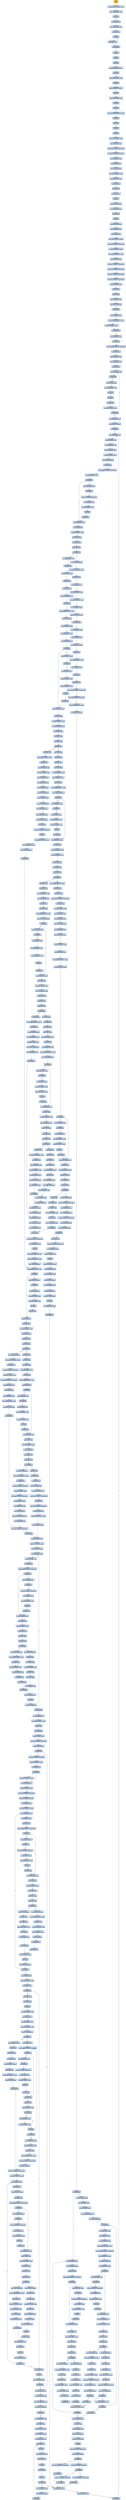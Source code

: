 digraph G {
node[shape=rectangle,style=filled,fillcolor=lightsteelblue,color=lightsteelblue]
bgcolor="transparent"
a0x006888b0pusha_[label="start\npusha ",fillcolor="orange",color="lightgrey"];
a0x006888b1movl_0x5aa015UINT32_esi[label="0x006888b1\nmovl $0x5aa015<UINT32>, %esi"];
a0x006888b6leal__1740821esi__edi[label="0x006888b6\nleal -1740821(%esi), %edi"];
a0x006888bcpushl_edi[label="0x006888bc\npushl %edi"];
a0x006888bdmovl_esp_ebp[label="0x006888bd\nmovl %esp, %ebp"];
a0x006888bfleal__16000esp__ebx[label="0x006888bf\nleal -16000(%esp), %ebx"];
a0x006888c6xorl_eax_eax[label="0x006888c6\nxorl %eax, %eax"];
a0x006888c8pushl_eax[label="0x006888c8\npushl %eax"];
a0x006888c9cmpl_ebx_esp[label="0x006888c9\ncmpl %ebx, %esp"];
a0x006888cbjne_0x006888c8[label="0x006888cb\njne 0x006888c8"];
a0x006888cdincl_esi[label="0x006888cd\nincl %esi"];
a0x006888ceincl_esi[label="0x006888ce\nincl %esi"];
a0x006888cfpushl_ebx[label="0x006888cf\npushl %ebx"];
a0x006888d0pushl_0x286b75UINT32[label="0x006888d0\npushl $0x286b75<UINT32>"];
a0x006888d5pushl_edi[label="0x006888d5\npushl %edi"];
a0x006888d6addl_0x4UINT8_ebx[label="0x006888d6\naddl $0x4<UINT8>, %ebx"];
a0x006888d9pushl_ebx[label="0x006888d9\npushl %ebx"];
a0x006888dapushl_0xde88eUINT32[label="0x006888da\npushl $0xde88e<UINT32>"];
a0x006888dfpushl_esi[label="0x006888df\npushl %esi"];
a0x006888e0addl_0x4UINT8_ebx[label="0x006888e0\naddl $0x4<UINT8>, %ebx"];
a0x006888e3pushl_ebx[label="0x006888e3\npushl %ebx"];
a0x006888e4pushl_eax[label="0x006888e4\npushl %eax"];
a0x006888e5movl_0x20003UINT32_ebx_[label="0x006888e5\nmovl $0x20003<UINT32>, (%ebx)"];
a0x006888ebpushl_ebp[label="0x006888eb\npushl %ebp"];
a0x006888ecpushl_edi[label="0x006888ec\npushl %edi"];
a0x006888edpushl_esi[label="0x006888ed\npushl %esi"];
a0x006888eepushl_ebx[label="0x006888ee\npushl %ebx"];
a0x006888efsubl_0x7cUINT8_esp[label="0x006888ef\nsubl $0x7c<UINT8>, %esp"];
a0x006888f2movl_0x90esp__edx[label="0x006888f2\nmovl 0x90(%esp), %edx"];
a0x006888f9movl_0x0UINT32_0x74esp_[label="0x006888f9\nmovl $0x0<UINT32>, 0x74(%esp)"];
a0x00688901movb_0x0UINT8_0x73esp_[label="0x00688901\nmovb $0x0<UINT8>, 0x73(%esp)"];
a0x00688906movl_0x9cesp__ebp[label="0x00688906\nmovl 0x9c(%esp), %ebp"];
a0x0068890dleal_0x4edx__eax[label="0x0068890d\nleal 0x4(%edx), %eax"];
a0x00688910movl_eax_0x78esp_[label="0x00688910\nmovl %eax, 0x78(%esp)"];
a0x00688914movl_0x1UINT32_eax[label="0x00688914\nmovl $0x1<UINT32>, %eax"];
a0x00688919movzbl_0x2edx__ecx[label="0x00688919\nmovzbl 0x2(%edx), %ecx"];
a0x0068891dmovl_eax_ebx[label="0x0068891d\nmovl %eax, %ebx"];
a0x0068891fshll_cl_ebx[label="0x0068891f\nshll %cl, %ebx"];
a0x00688921movl_ebx_ecx[label="0x00688921\nmovl %ebx, %ecx"];
a0x00688923decl_ecx[label="0x00688923\ndecl %ecx"];
a0x00688924movl_ecx_0x6cesp_[label="0x00688924\nmovl %ecx, 0x6c(%esp)"];
a0x00688928movzbl_0x1edx__ecx[label="0x00688928\nmovzbl 0x1(%edx), %ecx"];
a0x0068892cshll_cl_eax[label="0x0068892c\nshll %cl, %eax"];
a0x0068892edecl_eax[label="0x0068892e\ndecl %eax"];
a0x0068892fmovl_eax_0x68esp_[label="0x0068892f\nmovl %eax, 0x68(%esp)"];
a0x00688933movl_0xa8esp__eax[label="0x00688933\nmovl 0xa8(%esp), %eax"];
a0x0068893amovzbl_edx__esi[label="0x0068893a\nmovzbl (%edx), %esi"];
a0x0068893dmovl_0x0UINT32_ebp_[label="0x0068893d\nmovl $0x0<UINT32>, (%ebp)"];
a0x00688944movl_0x0UINT32_0x60esp_[label="0x00688944\nmovl $0x0<UINT32>, 0x60(%esp)"];
a0x0068894cmovl_0x0UINT32_eax_[label="0x0068894c\nmovl $0x0<UINT32>, (%eax)"];
a0x00688952movl_0x300UINT32_eax[label="0x00688952\nmovl $0x300<UINT32>, %eax"];
a0x00688957movl_esi_0x64esp_[label="0x00688957\nmovl %esi, 0x64(%esp)"];
a0x0068895bmovl_0x1UINT32_0x5cesp_[label="0x0068895b\nmovl $0x1<UINT32>, 0x5c(%esp)"];
a0x00688963movl_0x1UINT32_0x58esp_[label="0x00688963\nmovl $0x1<UINT32>, 0x58(%esp)"];
a0x0068896bmovl_0x1UINT32_0x54esp_[label="0x0068896b\nmovl $0x1<UINT32>, 0x54(%esp)"];
a0x00688973movl_0x1UINT32_0x50esp_[label="0x00688973\nmovl $0x1<UINT32>, 0x50(%esp)"];
a0x0068897bmovzbl_0x1edx__ecx[label="0x0068897b\nmovzbl 0x1(%edx), %ecx"];
a0x0068897faddl_esi_ecx[label="0x0068897f\naddl %esi, %ecx"];
a0x00688981shll_cl_eax[label="0x00688981\nshll %cl, %eax"];
a0x00688983leal_0x736eax__ecx[label="0x00688983\nleal 0x736(%eax), %ecx"];
a0x00688989cmpl_ecx_0x74esp_[label="0x00688989\ncmpl %ecx, 0x74(%esp)"];
a0x0068898djae_0x0068899d[label="0x0068898d\njae 0x0068899d"];
a0x0068898fmovl_0x78esp__eax[label="0x0068898f\nmovl 0x78(%esp), %eax"];
a0x00688993movw_0x400UINT16_eax_[label="0x00688993\nmovw $0x400<UINT16>, (%eax)"];
a0x00688998addl_0x2UINT8_eax[label="0x00688998\naddl $0x2<UINT8>, %eax"];
a0x0068899bloop_0x00688993[label="0x0068899b\nloop 0x00688993"];
a0x0068899dmovl_0x94esp__ebx[label="0x0068899d\nmovl 0x94(%esp), %ebx"];
a0x006889a4xorl_edi_edi[label="0x006889a4\nxorl %edi, %edi"];
a0x006889a6movl_0xffffffffUINT32_0x48esp_[label="0x006889a6\nmovl $0xffffffff<UINT32>, 0x48(%esp)"];
a0x006889aemovl_ebx_edx[label="0x006889ae\nmovl %ebx, %edx"];
a0x006889b0addl_0x98esp__edx[label="0x006889b0\naddl 0x98(%esp), %edx"];
a0x006889b7movl_edx_0x4cesp_[label="0x006889b7\nmovl %edx, 0x4c(%esp)"];
a0x006889bbxorl_edx_edx[label="0x006889bb\nxorl %edx, %edx"];
a0x006889bdcmpl_0x4cesp__ebx[label="0x006889bd\ncmpl 0x4c(%esp), %ebx"];
a0x006889c1je_0x00689343[label="0x006889c1\nje 0x00689343"];
a0x006889c7movzbl_ebx__eax[label="0x006889c7\nmovzbl (%ebx), %eax"];
a0x006889cashll_0x8UINT8_edi[label="0x006889ca\nshll $0x8<UINT8>, %edi"];
a0x006889cdincl_edx[label="0x006889cd\nincl %edx"];
a0x006889ceincl_ebx[label="0x006889ce\nincl %ebx"];
a0x006889cforl_eax_edi[label="0x006889cf\norl %eax, %edi"];
a0x006889d1cmpl_0x4UINT8_edx[label="0x006889d1\ncmpl $0x4<UINT8>, %edx"];
a0x006889d4jle_0x006889bd[label="0x006889d4\njle 0x006889bd"];
a0x006889d6movl_0xa4esp__ecx[label="0x006889d6\nmovl 0xa4(%esp), %ecx"];
a0x006889ddcmpl_ecx_0x74esp_[label="0x006889dd\ncmpl %ecx, 0x74(%esp)"];
a0x006889e1jae_0x0068934b[label="0x006889e1\njae 0x0068934b"];
a0x006889e7movl_0x74esp__esi[label="0x006889e7\nmovl 0x74(%esp), %esi"];
a0x006889ebandl_0x6cesp__esi[label="0x006889eb\nandl 0x6c(%esp), %esi"];
a0x006889efmovl_0x60esp__eax[label="0x006889ef\nmovl 0x60(%esp), %eax"];
a0x006889f3movl_0x78esp__edx[label="0x006889f3\nmovl 0x78(%esp), %edx"];
a0x006889f7shll_0x4UINT8_eax[label="0x006889f7\nshll $0x4<UINT8>, %eax"];
a0x006889famovl_esi_0x44esp_[label="0x006889fa\nmovl %esi, 0x44(%esp)"];
a0x006889feaddl_esi_eax[label="0x006889fe\naddl %esi, %eax"];
a0x00688a00cmpl_0xffffffUINT32_0x48esp_[label="0x00688a00\ncmpl $0xffffff<UINT32>, 0x48(%esp)"];
a0x00688a08leal_edxeax2__ebp[label="0x00688a08\nleal (%edx,%eax,2), %ebp"];
a0x00688a0bja_0x00688a25[label="0x00688a0b\nja 0x00688a25"];
a0x00688a25movl_0x48esp__eax[label="0x00688a25\nmovl 0x48(%esp), %eax"];
a0x00688a29movw_ebp__dx[label="0x00688a29\nmovw (%ebp), %dx"];
a0x00688a2dshrl_0xbUINT8_eax[label="0x00688a2d\nshrl $0xb<UINT8>, %eax"];
a0x00688a30movzwl_dx_ecx[label="0x00688a30\nmovzwl %dx, %ecx"];
a0x00688a33imull_ecx_eax[label="0x00688a33\nimull %ecx, %eax"];
a0x00688a36cmpl_eax_edi[label="0x00688a36\ncmpl %eax, %edi"];
a0x00688a38jae_0x00688c1b[label="0x00688a38\njae 0x00688c1b"];
a0x00688a3emovl_eax_0x48esp_[label="0x00688a3e\nmovl %eax, 0x48(%esp)"];
a0x00688a42movl_0x800UINT32_eax[label="0x00688a42\nmovl $0x800<UINT32>, %eax"];
a0x00688a47subl_ecx_eax[label="0x00688a47\nsubl %ecx, %eax"];
a0x00688a49movb_0x64esp__cl[label="0x00688a49\nmovb 0x64(%esp), %cl"];
a0x00688a4dsarl_0x5UINT8_eax[label="0x00688a4d\nsarl $0x5<UINT8>, %eax"];
a0x00688a50movl_0x1UINT32_esi[label="0x00688a50\nmovl $0x1<UINT32>, %esi"];
a0x00688a55leal_edxeax__eax[label="0x00688a55\nleal (%edx,%eax), %eax"];
a0x00688a58movzbl_0x73esp__edx[label="0x00688a58\nmovzbl 0x73(%esp), %edx"];
a0x00688a5dmovw_ax_ebp_[label="0x00688a5d\nmovw %ax, (%ebp)"];
a0x00688a61movl_0x74esp__eax[label="0x00688a61\nmovl 0x74(%esp), %eax"];
a0x00688a65andl_0x68esp__eax[label="0x00688a65\nandl 0x68(%esp), %eax"];
a0x00688a69movl_0x78esp__ebp[label="0x00688a69\nmovl 0x78(%esp), %ebp"];
a0x00688a6dshll_cl_eax[label="0x00688a6d\nshll %cl, %eax"];
a0x00688a6fmovl_0x8UINT32_ecx[label="0x00688a6f\nmovl $0x8<UINT32>, %ecx"];
a0x00688a74subl_0x64esp__ecx[label="0x00688a74\nsubl 0x64(%esp), %ecx"];
a0x00688a78sarl_cl_edx[label="0x00688a78\nsarl %cl, %edx"];
a0x00688a7aaddl_edx_eax[label="0x00688a7a\naddl %edx, %eax"];
a0x00688a7cimull_0x600UINT32_eax_eax[label="0x00688a7c\nimull $0x600<UINT32>, %eax, %eax"];
a0x00688a82cmpl_0x6UINT8_0x60esp_[label="0x00688a82\ncmpl $0x6<UINT8>, 0x60(%esp)"];
a0x00688a87leal_0xe6cebpeax__eax[label="0x00688a87\nleal 0xe6c(%ebp,%eax), %eax"];
a0x00688a8emovl_eax_0x14esp_[label="0x00688a8e\nmovl %eax, 0x14(%esp)"];
a0x00688a92jle_0x00688b62[label="0x00688a92\njle 0x00688b62"];
a0x00688b62leal_esiesi__edx[label="0x00688b62\nleal (%esi,%esi), %edx"];
a0x00688b65movl_0x14esp__ebp[label="0x00688b65\nmovl 0x14(%esp), %ebp"];
a0x00688b69addl_edx_ebp[label="0x00688b69\naddl %edx, %ebp"];
a0x00688b6bcmpl_0xffffffUINT32_0x48esp_[label="0x00688b6b\ncmpl $0xffffff<UINT32>, 0x48(%esp)"];
a0x00688b73ja_0x00688b8d[label="0x00688b73\nja 0x00688b8d"];
a0x00688b8dmovl_0x48esp__eax[label="0x00688b8d\nmovl 0x48(%esp), %eax"];
a0x00688b91movw_ebp__cx[label="0x00688b91\nmovw (%ebp), %cx"];
a0x00688b95shrl_0xbUINT8_eax[label="0x00688b95\nshrl $0xb<UINT8>, %eax"];
a0x00688b98movzwl_cx_esi[label="0x00688b98\nmovzwl %cx, %esi"];
a0x00688b9bimull_esi_eax[label="0x00688b9b\nimull %esi, %eax"];
a0x00688b9ecmpl_eax_edi[label="0x00688b9e\ncmpl %eax, %edi"];
a0x00688ba0jae_0x00688bbb[label="0x00688ba0\njae 0x00688bbb"];
a0x00688bbbsubl_eax_0x48esp_[label="0x00688bbb\nsubl %eax, 0x48(%esp)"];
a0x00688bbfsubl_eax_edi[label="0x00688bbf\nsubl %eax, %edi"];
a0x00688bc1movl_ecx_eax[label="0x00688bc1\nmovl %ecx, %eax"];
a0x00688bc3leal_0x1edx__esi[label="0x00688bc3\nleal 0x1(%edx), %esi"];
a0x00688bc6shrw_0x5UINT8_ax[label="0x00688bc6\nshrw $0x5<UINT8>, %ax"];
a0x00688bcasubw_ax_cx[label="0x00688bca\nsubw %ax, %cx"];
a0x00688bcdmovw_cx_ebp_[label="0x00688bcd\nmovw %cx, (%ebp)"];
a0x00688bd1jmp_0x00688b5a[label="0x00688bd1\njmp 0x00688b5a"];
a0x00688b5acmpl_0xffUINT32_esi[label="0x00688b5a\ncmpl $0xff<UINT32>, %esi"];
a0x00688b60jg_0x00688bd3[label="0x00688b60\njg 0x00688bd3"];
a0x00688ba2movl_eax_0x48esp_[label="0x00688ba2\nmovl %eax, 0x48(%esp)"];
a0x00688ba6movl_0x800UINT32_eax[label="0x00688ba6\nmovl $0x800<UINT32>, %eax"];
a0x00688babsubl_esi_eax[label="0x00688bab\nsubl %esi, %eax"];
a0x00688badmovl_edx_esi[label="0x00688bad\nmovl %edx, %esi"];
a0x00688bafsarl_0x5UINT8_eax[label="0x00688baf\nsarl $0x5<UINT8>, %eax"];
a0x00688bb2leal_ecxeax__eax[label="0x00688bb2\nleal (%ecx,%eax), %eax"];
a0x00688bb5movw_ax_ebp_[label="0x00688bb5\nmovw %ax, (%ebp)"];
a0x00688bb9jmp_0x00688b5a[label="0x00688bb9\njmp 0x00688b5a"];
a0x00688bd3movl_0x74esp__edx[label="0x00688bd3\nmovl 0x74(%esp), %edx"];
a0x00688bd7movl_esi_eax[label="0x00688bd7\nmovl %esi, %eax"];
a0x00688bd9movl_0xa0esp__ecx[label="0x00688bd9\nmovl 0xa0(%esp), %ecx"];
a0x00688be0movb_al_0x73esp_[label="0x00688be0\nmovb %al, 0x73(%esp)"];
a0x00688be4movb_al_edxecx_[label="0x00688be4\nmovb %al, (%edx,%ecx)"];
a0x00688be7incl_edx[label="0x00688be7\nincl %edx"];
a0x00688be8cmpl_0x3UINT8_0x60esp_[label="0x00688be8\ncmpl $0x3<UINT8>, 0x60(%esp)"];
a0x00688bedmovl_edx_0x74esp_[label="0x00688bed\nmovl %edx, 0x74(%esp)"];
a0x00688bf1jg_0x00688c00[label="0x00688bf1\njg 0x00688c00"];
a0x00688bf3movl_0x0UINT32_0x60esp_[label="0x00688bf3\nmovl $0x0<UINT32>, 0x60(%esp)"];
a0x00688bfbjmp_0x0068931b[label="0x00688bfb\njmp 0x0068931b"];
a0x0068931bmovl_0xa4esp__eax[label="0x0068931b\nmovl 0xa4(%esp), %eax"];
a0x00689322cmpl_eax_0x74esp_[label="0x00689322\ncmpl %eax, 0x74(%esp)"];
a0x00689326jb_0x006889e7[label="0x00689326\njb 0x006889e7"];
a0x00688a0dcmpl_0x4cesp__ebx[label="0x00688a0d\ncmpl 0x4c(%esp), %ebx"];
a0x00688a11je_0x00689343[label="0x00688a11\nje 0x00689343"];
a0x00688a17shll_0x8UINT8_0x48esp_[label="0x00688a17\nshll $0x8<UINT8>, 0x48(%esp)"];
a0x00688a1cmovzbl_ebx__eax[label="0x00688a1c\nmovzbl (%ebx), %eax"];
a0x00688a1fshll_0x8UINT8_edi[label="0x00688a1f\nshll $0x8<UINT8>, %edi"];
a0x00688a22incl_ebx[label="0x00688a22\nincl %ebx"];
a0x00688a23orl_eax_edi[label="0x00688a23\norl %eax, %edi"];
a0x00688b75cmpl_0x4cesp__ebx[label="0x00688b75\ncmpl 0x4c(%esp), %ebx"];
a0x00688b79je_0x00689343[label="0x00688b79\nje 0x00689343"];
a0x00688b7fshll_0x8UINT8_0x48esp_[label="0x00688b7f\nshll $0x8<UINT8>, 0x48(%esp)"];
a0x00688b84movzbl_ebx__eax[label="0x00688b84\nmovzbl (%ebx), %eax"];
a0x00688b87shll_0x8UINT8_edi[label="0x00688b87\nshll $0x8<UINT8>, %edi"];
a0x00688b8aincl_ebx[label="0x00688b8a\nincl %ebx"];
a0x00688b8borl_eax_edi[label="0x00688b8b\norl %eax, %edi"];
a0x00688c1bmovl_0x48esp__ecx[label="0x00688c1b\nmovl 0x48(%esp), %ecx"];
a0x00688c1fsubl_eax_edi[label="0x00688c1f\nsubl %eax, %edi"];
a0x00688c21movl_0x60esp__esi[label="0x00688c21\nmovl 0x60(%esp), %esi"];
a0x00688c25subl_eax_ecx[label="0x00688c25\nsubl %eax, %ecx"];
a0x00688c27movl_edx_eax[label="0x00688c27\nmovl %edx, %eax"];
a0x00688c29shrw_0x5UINT8_ax[label="0x00688c29\nshrw $0x5<UINT8>, %ax"];
a0x00688c2dsubw_ax_dx[label="0x00688c2d\nsubw %ax, %dx"];
a0x00688c30cmpl_0xffffffUINT32_ecx[label="0x00688c30\ncmpl $0xffffff<UINT32>, %ecx"];
a0x00688c36movw_dx_ebp_[label="0x00688c36\nmovw %dx, (%ebp)"];
a0x00688c3amovl_0x78esp__ebp[label="0x00688c3a\nmovl 0x78(%esp), %ebp"];
a0x00688c3eleal_ebpesi2__esi[label="0x00688c3e\nleal (%ebp,%esi,2), %esi"];
a0x00688c42movl_esi_0x38esp_[label="0x00688c42\nmovl %esi, 0x38(%esp)"];
a0x00688c46ja_0x00688c5e[label="0x00688c46\nja 0x00688c5e"];
a0x00688c5emovl_0x38esp__ebp[label="0x00688c5e\nmovl 0x38(%esp), %ebp"];
a0x00688c62movl_ecx_eax[label="0x00688c62\nmovl %ecx, %eax"];
a0x00688c64shrl_0xbUINT8_eax[label="0x00688c64\nshrl $0xb<UINT8>, %eax"];
a0x00688c67movw_0x180ebp__dx[label="0x00688c67\nmovw 0x180(%ebp), %dx"];
a0x00688c6emovzwl_dx_ebp[label="0x00688c6e\nmovzwl %dx, %ebp"];
a0x00688c71imull_ebp_eax[label="0x00688c71\nimull %ebp, %eax"];
a0x00688c74cmpl_eax_edi[label="0x00688c74\ncmpl %eax, %edi"];
a0x00688c76jae_0x00688cca[label="0x00688c76\njae 0x00688cca"];
a0x00688ccamovl_ecx_esi[label="0x00688cca\nmovl %ecx, %esi"];
a0x00688cccsubl_eax_edi[label="0x00688ccc\nsubl %eax, %edi"];
a0x00688ccesubl_eax_esi[label="0x00688cce\nsubl %eax, %esi"];
a0x00688cd0movl_edx_eax[label="0x00688cd0\nmovl %edx, %eax"];
a0x00688cd2shrw_0x5UINT8_ax[label="0x00688cd2\nshrw $0x5<UINT8>, %ax"];
a0x00688cd6movl_0x38esp__ecx[label="0x00688cd6\nmovl 0x38(%esp), %ecx"];
a0x00688cdasubw_ax_dx[label="0x00688cda\nsubw %ax, %dx"];
a0x00688cddcmpl_0xffffffUINT32_esi[label="0x00688cdd\ncmpl $0xffffff<UINT32>, %esi"];
a0x00688ce3movw_dx_0x180ecx_[label="0x00688ce3\nmovw %dx, 0x180(%ecx)"];
a0x00688ceaja_0x00688d02[label="0x00688cea\nja 0x00688d02"];
a0x00688d02movl_0x38esp__ebp[label="0x00688d02\nmovl 0x38(%esp), %ebp"];
a0x00688d06movl_esi_edx[label="0x00688d06\nmovl %esi, %edx"];
a0x00688d08shrl_0xbUINT8_edx[label="0x00688d08\nshrl $0xb<UINT8>, %edx"];
a0x00688d0bmovw_0x198ebp__cx[label="0x00688d0b\nmovw 0x198(%ebp), %cx"];
a0x00688d12movzwl_cx_eax[label="0x00688d12\nmovzwl %cx, %eax"];
a0x00688d15imull_eax_edx[label="0x00688d15\nimull %eax, %edx"];
a0x00688d18cmpl_edx_edi[label="0x00688d18\ncmpl %edx, %edi"];
a0x00688d1ajae_0x00688e03[label="0x00688d1a\njae 0x00688e03"];
a0x00688d20movl_0x800UINT32_ebp[label="0x00688d20\nmovl $0x800<UINT32>, %ebp"];
a0x00688d25movl_edx_esi[label="0x00688d25\nmovl %edx, %esi"];
a0x00688d27subl_eax_ebp[label="0x00688d27\nsubl %eax, %ebp"];
a0x00688d29movl_0x800UINT32_0x34esp_[label="0x00688d29\nmovl $0x800<UINT32>, 0x34(%esp)"];
a0x00688d31movl_ebp_eax[label="0x00688d31\nmovl %ebp, %eax"];
a0x00688d33sarl_0x5UINT8_eax[label="0x00688d33\nsarl $0x5<UINT8>, %eax"];
a0x00688d36leal_ecxeax__eax[label="0x00688d36\nleal (%ecx,%eax), %eax"];
a0x00688d39movl_0x38esp__ecx[label="0x00688d39\nmovl 0x38(%esp), %ecx"];
a0x00688d3dmovw_ax_0x198ecx_[label="0x00688d3d\nmovw %ax, 0x198(%ecx)"];
a0x00688d44movl_0x60esp__eax[label="0x00688d44\nmovl 0x60(%esp), %eax"];
a0x00688d48movl_0x44esp__ecx[label="0x00688d48\nmovl 0x44(%esp), %ecx"];
a0x00688d4cshll_0x5UINT8_eax[label="0x00688d4c\nshll $0x5<UINT8>, %eax"];
a0x00688d4faddl_0x78esp__eax[label="0x00688d4f\naddl 0x78(%esp), %eax"];
a0x00688d53cmpl_0xffffffUINT32_edx[label="0x00688d53\ncmpl $0xffffff<UINT32>, %edx"];
a0x00688d59leal_eaxecx2__ebp[label="0x00688d59\nleal (%eax,%ecx,2), %ebp"];
a0x00688d5cja_0x00688d74[label="0x00688d5c\nja 0x00688d74"];
a0x00688d5ecmpl_0x4cesp__ebx[label="0x00688d5e\ncmpl 0x4c(%esp), %ebx"];
a0x00688d62je_0x00689343[label="0x00688d62\nje 0x00689343"];
a0x00688d68movzbl_ebx__eax[label="0x00688d68\nmovzbl (%ebx), %eax"];
a0x00688d6bshll_0x8UINT8_edi[label="0x00688d6b\nshll $0x8<UINT8>, %edi"];
a0x00688d6eshll_0x8UINT8_esi[label="0x00688d6e\nshll $0x8<UINT8>, %esi"];
a0x00688d71incl_ebx[label="0x00688d71\nincl %ebx"];
a0x00688d72orl_eax_edi[label="0x00688d72\norl %eax, %edi"];
a0x00688d74movw_0x1e0ebp__dx[label="0x00688d74\nmovw 0x1e0(%ebp), %dx"];
a0x00688d7bmovl_esi_eax[label="0x00688d7b\nmovl %esi, %eax"];
a0x00688d7dshrl_0xbUINT8_eax[label="0x00688d7d\nshrl $0xb<UINT8>, %eax"];
a0x00688d80movzwl_dx_ecx[label="0x00688d80\nmovzwl %dx, %ecx"];
a0x00688d83imull_ecx_eax[label="0x00688d83\nimull %ecx, %eax"];
a0x00688d86cmpl_eax_edi[label="0x00688d86\ncmpl %eax, %edi"];
a0x00688d88jae_0x00688dea[label="0x00688d88\njae 0x00688dea"];
a0x00688deasubl_eax_esi[label="0x00688dea\nsubl %eax, %esi"];
a0x00688decsubl_eax_edi[label="0x00688dec\nsubl %eax, %edi"];
a0x00688deemovl_edx_eax[label="0x00688dee\nmovl %edx, %eax"];
a0x00688df0shrw_0x5UINT8_ax[label="0x00688df0\nshrw $0x5<UINT8>, %ax"];
a0x00688df4subw_ax_dx[label="0x00688df4\nsubw %ax, %dx"];
a0x00688df7movw_dx_0x1e0ebp_[label="0x00688df7\nmovw %dx, 0x1e0(%ebp)"];
a0x00688dfejmp_0x00688f22[label="0x00688dfe\njmp 0x00688f22"];
a0x00688f22xorl_eax_eax[label="0x00688f22\nxorl %eax, %eax"];
a0x00688f24cmpl_0x6UINT8_0x60esp_[label="0x00688f24\ncmpl $0x6<UINT8>, 0x60(%esp)"];
a0x00688f29movl_0x78esp__ecx[label="0x00688f29\nmovl 0x78(%esp), %ecx"];
a0x00688f2dsetg_al[label="0x00688f2d\nsetg %al"];
a0x00688f30addl_0xa68UINT32_ecx[label="0x00688f30\naddl $0xa68<UINT32>, %ecx"];
a0x00688f36leal_0x8eaxeax2__eax[label="0x00688f36\nleal 0x8(%eax,%eax,2), %eax"];
a0x00688f3amovl_eax_0x60esp_[label="0x00688f3a\nmovl %eax, 0x60(%esp)"];
a0x00688f3ecmpl_0xffffffUINT32_esi[label="0x00688f3e\ncmpl $0xffffff<UINT32>, %esi"];
a0x00688f44ja_0x00688f5c[label="0x00688f44\nja 0x00688f5c"];
a0x00688f5cmovw_ecx__dx[label="0x00688f5c\nmovw (%ecx), %dx"];
a0x00688f5fmovl_esi_eax[label="0x00688f5f\nmovl %esi, %eax"];
a0x00688f61shrl_0xbUINT8_eax[label="0x00688f61\nshrl $0xb<UINT8>, %eax"];
a0x00688f64movzwl_dx_ebp[label="0x00688f64\nmovzwl %dx, %ebp"];
a0x00688f67imull_ebp_eax[label="0x00688f67\nimull %ebp, %eax"];
a0x00688f6acmpl_eax_edi[label="0x00688f6a\ncmpl %eax, %edi"];
a0x00688f6cjae_0x00688f9d[label="0x00688f6c\njae 0x00688f9d"];
a0x00688f6emovl_eax_0x48esp_[label="0x00688f6e\nmovl %eax, 0x48(%esp)"];
a0x00688f72movl_0x800UINT32_eax[label="0x00688f72\nmovl $0x800<UINT32>, %eax"];
a0x00688f77subl_ebp_eax[label="0x00688f77\nsubl %ebp, %eax"];
a0x00688f79shll_0x4UINT8_0x44esp_[label="0x00688f79\nshll $0x4<UINT8>, 0x44(%esp)"];
a0x00688f7esarl_0x5UINT8_eax[label="0x00688f7e\nsarl $0x5<UINT8>, %eax"];
a0x00688f81movl_0x0UINT32_0x2cesp_[label="0x00688f81\nmovl $0x0<UINT32>, 0x2c(%esp)"];
a0x00688f89leal_edxeax__eax[label="0x00688f89\nleal (%edx,%eax), %eax"];
a0x00688f8cmovw_ax_ecx_[label="0x00688f8c\nmovw %ax, (%ecx)"];
a0x00688f8fmovl_0x44esp__eax[label="0x00688f8f\nmovl 0x44(%esp), %eax"];
a0x00688f93leal_0x4ecxeax__ecx[label="0x00688f93\nleal 0x4(%ecx,%eax), %ecx"];
a0x00688f97movl_ecx_0x10esp_[label="0x00688f97\nmovl %ecx, 0x10(%esp)"];
a0x00688f9bjmp_0x0068900f[label="0x00688f9b\njmp 0x0068900f"];
a0x0068900fmovl_0x3UINT32_0x30esp_[label="0x0068900f\nmovl $0x3<UINT32>, 0x30(%esp)"];
a0x00689017jmp_0x00689048[label="0x00689017\njmp 0x00689048"];
a0x00689048movl_0x30esp__ecx[label="0x00689048\nmovl 0x30(%esp), %ecx"];
a0x0068904cmovl_0x1UINT32_edx[label="0x0068904c\nmovl $0x1<UINT32>, %edx"];
a0x00689051movl_ecx_0x28esp_[label="0x00689051\nmovl %ecx, 0x28(%esp)"];
a0x00689055leal_edxedx__ebp[label="0x00689055\nleal (%edx,%edx), %ebp"];
a0x00689058movl_0x10esp__esi[label="0x00689058\nmovl 0x10(%esp), %esi"];
a0x0068905caddl_ebp_esi[label="0x0068905c\naddl %ebp, %esi"];
a0x0068905ecmpl_0xffffffUINT32_0x48esp_[label="0x0068905e\ncmpl $0xffffff<UINT32>, 0x48(%esp)"];
a0x00689066ja_0x00689080[label="0x00689066\nja 0x00689080"];
a0x00689080movl_0x48esp__eax[label="0x00689080\nmovl 0x48(%esp), %eax"];
a0x00689084movw_esi__dx[label="0x00689084\nmovw (%esi), %dx"];
a0x00689087shrl_0xbUINT8_eax[label="0x00689087\nshrl $0xb<UINT8>, %eax"];
a0x0068908amovzwl_dx_ecx[label="0x0068908a\nmovzwl %dx, %ecx"];
a0x0068908dimull_ecx_eax[label="0x0068908d\nimull %ecx, %eax"];
a0x00689090cmpl_eax_edi[label="0x00689090\ncmpl %eax, %edi"];
a0x00689092jae_0x006890ac[label="0x00689092\njae 0x006890ac"];
a0x00689094movl_eax_0x48esp_[label="0x00689094\nmovl %eax, 0x48(%esp)"];
a0x00689098movl_0x800UINT32_eax[label="0x00689098\nmovl $0x800<UINT32>, %eax"];
a0x0068909dsubl_ecx_eax[label="0x0068909d\nsubl %ecx, %eax"];
a0x0068909fsarl_0x5UINT8_eax[label="0x0068909f\nsarl $0x5<UINT8>, %eax"];
a0x006890a2leal_edxeax__eax[label="0x006890a2\nleal (%edx,%eax), %eax"];
a0x006890a5movl_ebp_edx[label="0x006890a5\nmovl %ebp, %edx"];
a0x006890a7movw_ax_esi_[label="0x006890a7\nmovw %ax, (%esi)"];
a0x006890aajmp_0x006890c1[label="0x006890aa\njmp 0x006890c1"];
a0x006890c1movl_0x28esp__esi[label="0x006890c1\nmovl 0x28(%esp), %esi"];
a0x006890c5decl_esi[label="0x006890c5\ndecl %esi"];
a0x006890c6movl_esi_0x28esp_[label="0x006890c6\nmovl %esi, 0x28(%esp)"];
a0x006890cajne_0x00689055[label="0x006890ca\njne 0x00689055"];
a0x006890acsubl_eax_0x48esp_[label="0x006890ac\nsubl %eax, 0x48(%esp)"];
a0x006890b0subl_eax_edi[label="0x006890b0\nsubl %eax, %edi"];
a0x006890b2movl_edx_eax[label="0x006890b2\nmovl %edx, %eax"];
a0x006890b4shrw_0x5UINT8_ax[label="0x006890b4\nshrw $0x5<UINT8>, %ax"];
a0x006890b8subw_ax_dx[label="0x006890b8\nsubw %ax, %dx"];
a0x006890bbmovw_dx_esi_[label="0x006890bb\nmovw %dx, (%esi)"];
a0x006890beleal_0x1ebp__edx[label="0x006890be\nleal 0x1(%ebp), %edx"];
a0x006890ccmovb_0x30esp__cl[label="0x006890cc\nmovb 0x30(%esp), %cl"];
a0x006890d0movl_0x1UINT32_eax[label="0x006890d0\nmovl $0x1<UINT32>, %eax"];
a0x006890d5shll_cl_eax[label="0x006890d5\nshll %cl, %eax"];
a0x006890d7subl_eax_edx[label="0x006890d7\nsubl %eax, %edx"];
a0x006890d9addl_0x2cesp__edx[label="0x006890d9\naddl 0x2c(%esp), %edx"];
a0x006890ddcmpl_0x3UINT8_0x60esp_[label="0x006890dd\ncmpl $0x3<UINT8>, 0x60(%esp)"];
a0x006890e2movl_edx_0xcesp_[label="0x006890e2\nmovl %edx, 0xc(%esp)"];
a0x006890e6jg_0x006892d3[label="0x006890e6\njg 0x006892d3"];
a0x006892d3movl_0xcesp__ecx[label="0x006892d3\nmovl 0xc(%esp), %ecx"];
a0x006892d7movl_0x74esp__ebp[label="0x006892d7\nmovl 0x74(%esp), %ebp"];
a0x006892dbaddl_0x2UINT8_ecx[label="0x006892db\naddl $0x2<UINT8>, %ecx"];
a0x006892decmpl_ebp_0x5cesp_[label="0x006892de\ncmpl %ebp, 0x5c(%esp)"];
a0x006892e2ja_0x00689343[label="0x006892e2\nja 0x00689343"];
a0x006892e4movl_0xa0esp__eax[label="0x006892e4\nmovl 0xa0(%esp), %eax"];
a0x006892ebmovl_ebp_edx[label="0x006892eb\nmovl %ebp, %edx"];
a0x006892edsubl_0x5cesp__eax[label="0x006892ed\nsubl 0x5c(%esp), %eax"];
a0x006892f1addl_0xa0esp__edx[label="0x006892f1\naddl 0xa0(%esp), %edx"];
a0x006892f8leal_eaxebp__esi[label="0x006892f8\nleal (%eax,%ebp), %esi"];
a0x006892fbmovb_esi__al[label="0x006892fb\nmovb (%esi), %al"];
a0x006892fdincl_esi[label="0x006892fd\nincl %esi"];
a0x006892femovb_al_0x73esp_[label="0x006892fe\nmovb %al, 0x73(%esp)"];
a0x00689302movb_al_edx_[label="0x00689302\nmovb %al, (%edx)"];
a0x00689304incl_edx[label="0x00689304\nincl %edx"];
a0x00689305incl_0x74esp_[label="0x00689305\nincl 0x74(%esp)"];
a0x00689309decl_ecx[label="0x00689309\ndecl %ecx"];
a0x0068930aje_0x0068931b[label="0x0068930a\nje 0x0068931b"];
a0x0068930cmovl_0xa4esp__ebp[label="0x0068930c\nmovl 0xa4(%esp), %ebp"];
a0x00689313cmpl_ebp_0x74esp_[label="0x00689313\ncmpl %ebp, 0x74(%esp)"];
a0x00689317jb_0x006892fb[label="0x00689317\njb 0x006892fb"];
a0x00688a98movl_0x74esp__eax[label="0x00688a98\nmovl 0x74(%esp), %eax"];
a0x00688a9csubl_0x5cesp__eax[label="0x00688a9c\nsubl 0x5c(%esp), %eax"];
a0x00688aa0movl_0xa0esp__edx[label="0x00688aa0\nmovl 0xa0(%esp), %edx"];
a0x00688aa7movzbl_edxeax__eax[label="0x00688aa7\nmovzbl (%edx,%eax), %eax"];
a0x00688aabmovl_eax_0x40esp_[label="0x00688aab\nmovl %eax, 0x40(%esp)"];
a0x00688aafshll_0x40esp_[label="0x00688aaf\nshll 0x40(%esp)"];
a0x00688ab3movl_0x40esp__ecx[label="0x00688ab3\nmovl 0x40(%esp), %ecx"];
a0x00688ab7leal_esiesi__edx[label="0x00688ab7\nleal (%esi,%esi), %edx"];
a0x00688abamovl_0x14esp__ebp[label="0x00688aba\nmovl 0x14(%esp), %ebp"];
a0x00688abeandl_0x100UINT32_ecx[label="0x00688abe\nandl $0x100<UINT32>, %ecx"];
a0x00688ac4cmpl_0xffffffUINT32_0x48esp_[label="0x00688ac4\ncmpl $0xffffff<UINT32>, 0x48(%esp)"];
a0x00688accleal_ebpecx2__eax[label="0x00688acc\nleal (%ebp,%ecx,2), %eax"];
a0x00688ad0movl_ecx_0x3cesp_[label="0x00688ad0\nmovl %ecx, 0x3c(%esp)"];
a0x00688ad4leal_eaxedx__ebp[label="0x00688ad4\nleal (%eax,%edx), %ebp"];
a0x00688ad7ja_0x00688af1[label="0x00688ad7\nja 0x00688af1"];
a0x00688af1movl_0x48esp__eax[label="0x00688af1\nmovl 0x48(%esp), %eax"];
a0x00688af5movw_0x200ebp__cx[label="0x00688af5\nmovw 0x200(%ebp), %cx"];
a0x00688afcshrl_0xbUINT8_eax[label="0x00688afc\nshrl $0xb<UINT8>, %eax"];
a0x00688affmovzwl_cx_esi[label="0x00688aff\nmovzwl %cx, %esi"];
a0x00688b02imull_esi_eax[label="0x00688b02\nimull %esi, %eax"];
a0x00688b05cmpl_eax_edi[label="0x00688b05\ncmpl %eax, %edi"];
a0x00688b07jae_0x00688b2c[label="0x00688b07\njae 0x00688b2c"];
a0x00688b2csubl_eax_0x48esp_[label="0x00688b2c\nsubl %eax, 0x48(%esp)"];
a0x00688b30subl_eax_edi[label="0x00688b30\nsubl %eax, %edi"];
a0x00688b32movl_ecx_eax[label="0x00688b32\nmovl %ecx, %eax"];
a0x00688b34leal_0x1edx__esi[label="0x00688b34\nleal 0x1(%edx), %esi"];
a0x00688b37shrw_0x5UINT8_ax[label="0x00688b37\nshrw $0x5<UINT8>, %ax"];
a0x00688b3bsubw_ax_cx[label="0x00688b3b\nsubw %ax, %cx"];
a0x00688b3ecmpl_0x0UINT8_0x3cesp_[label="0x00688b3e\ncmpl $0x0<UINT8>, 0x3c(%esp)"];
a0x00688b43movw_cx_0x200ebp_[label="0x00688b43\nmovw %cx, 0x200(%ebp)"];
a0x00688b4aje_0x00688b5a[label="0x00688b4a\nje 0x00688b5a"];
a0x00688c00cmpl_0x9UINT8_0x60esp_[label="0x00688c00\ncmpl $0x9<UINT8>, 0x60(%esp)"];
a0x00688c05jg_0x00688c11[label="0x00688c05\njg 0x00688c11"];
a0x00688c07subl_0x3UINT8_0x60esp_[label="0x00688c07\nsubl $0x3<UINT8>, 0x60(%esp)"];
a0x00688c0cjmp_0x0068931b[label="0x00688c0c\njmp 0x0068931b"];
a0x00688c78movl_eax_esi[label="0x00688c78\nmovl %eax, %esi"];
a0x00688c7amovl_0x800UINT32_eax[label="0x00688c7a\nmovl $0x800<UINT32>, %eax"];
a0x00688c7fsubl_ebp_eax[label="0x00688c7f\nsubl %ebp, %eax"];
a0x00688c81movl_0x58esp__ebp[label="0x00688c81\nmovl 0x58(%esp), %ebp"];
a0x00688c85sarl_0x5UINT8_eax[label="0x00688c85\nsarl $0x5<UINT8>, %eax"];
a0x00688c88movl_0x54esp__ecx[label="0x00688c88\nmovl 0x54(%esp), %ecx"];
a0x00688c8cleal_edxeax__eax[label="0x00688c8c\nleal (%edx,%eax), %eax"];
a0x00688c8fmovl_0x38esp__edx[label="0x00688c8f\nmovl 0x38(%esp), %edx"];
a0x00688c93movl_ecx_0x50esp_[label="0x00688c93\nmovl %ecx, 0x50(%esp)"];
a0x00688c97movl_0x78esp__ecx[label="0x00688c97\nmovl 0x78(%esp), %ecx"];
a0x00688c9bmovw_ax_0x180edx_[label="0x00688c9b\nmovw %ax, 0x180(%edx)"];
a0x00688ca2movl_0x5cesp__eax[label="0x00688ca2\nmovl 0x5c(%esp), %eax"];
a0x00688ca6movl_ebp_0x54esp_[label="0x00688ca6\nmovl %ebp, 0x54(%esp)"];
a0x00688caamovl_eax_0x58esp_[label="0x00688caa\nmovl %eax, 0x58(%esp)"];
a0x00688caexorl_eax_eax[label="0x00688cae\nxorl %eax, %eax"];
a0x00688cb0cmpl_0x6UINT8_0x60esp_[label="0x00688cb0\ncmpl $0x6<UINT8>, 0x60(%esp)"];
a0x00688cb5setg_al[label="0x00688cb5\nsetg %al"];
a0x00688cb8addl_0x664UINT32_ecx[label="0x00688cb8\naddl $0x664<UINT32>, %ecx"];
a0x00688cbeleal_eaxeax2__eax[label="0x00688cbe\nleal (%eax,%eax,2), %eax"];
a0x00688cc1movl_eax_0x60esp_[label="0x00688cc1\nmovl %eax, 0x60(%esp)"];
a0x00688cc5jmp_0x00688f3e[label="0x00688cc5\njmp 0x00688f3e"];
a0x006890ecaddl_0x7UINT8_0x60esp_[label="0x006890ec\naddl $0x7<UINT8>, 0x60(%esp)"];
a0x006890f1cmpl_0x3UINT8_edx[label="0x006890f1\ncmpl $0x3<UINT8>, %edx"];
a0x006890f4movl_edx_eax[label="0x006890f4\nmovl %edx, %eax"];
a0x006890f6jle_0x006890fd[label="0x006890f6\njle 0x006890fd"];
a0x006890fdmovl_0x78esp__esi[label="0x006890fd\nmovl 0x78(%esp), %esi"];
a0x00689101shll_0x7UINT8_eax[label="0x00689101\nshll $0x7<UINT8>, %eax"];
a0x00689104movl_0x6UINT32_0x24esp_[label="0x00689104\nmovl $0x6<UINT32>, 0x24(%esp)"];
a0x0068910cleal_0x360esieax__eax[label="0x0068910c\nleal 0x360(%esi,%eax), %eax"];
a0x00689113movl_eax_0x8esp_[label="0x00689113\nmovl %eax, 0x8(%esp)"];
a0x00689117movl_0x1UINT32_eax[label="0x00689117\nmovl $0x1<UINT32>, %eax"];
a0x0068911cleal_eaxeax__ebp[label="0x0068911c\nleal (%eax,%eax), %ebp"];
a0x0068911fmovl_0x8esp__esi[label="0x0068911f\nmovl 0x8(%esp), %esi"];
a0x00689123addl_ebp_esi[label="0x00689123\naddl %ebp, %esi"];
a0x00689125cmpl_0xffffffUINT32_0x48esp_[label="0x00689125\ncmpl $0xffffff<UINT32>, 0x48(%esp)"];
a0x0068912dja_0x00689147[label="0x0068912d\nja 0x00689147"];
a0x00689147movl_0x48esp__eax[label="0x00689147\nmovl 0x48(%esp), %eax"];
a0x0068914bmovw_esi__dx[label="0x0068914b\nmovw (%esi), %dx"];
a0x0068914eshrl_0xbUINT8_eax[label="0x0068914e\nshrl $0xb<UINT8>, %eax"];
a0x00689151movzwl_dx_ecx[label="0x00689151\nmovzwl %dx, %ecx"];
a0x00689154imull_ecx_eax[label="0x00689154\nimull %ecx, %eax"];
a0x00689157cmpl_eax_edi[label="0x00689157\ncmpl %eax, %edi"];
a0x00689159jae_0x00689173[label="0x00689159\njae 0x00689173"];
a0x0068915bmovl_eax_0x48esp_[label="0x0068915b\nmovl %eax, 0x48(%esp)"];
a0x0068915fmovl_0x800UINT32_eax[label="0x0068915f\nmovl $0x800<UINT32>, %eax"];
a0x00689164subl_ecx_eax[label="0x00689164\nsubl %ecx, %eax"];
a0x00689166sarl_0x5UINT8_eax[label="0x00689166\nsarl $0x5<UINT8>, %eax"];
a0x00689169leal_edxeax__eax[label="0x00689169\nleal (%edx,%eax), %eax"];
a0x0068916cmovw_ax_esi_[label="0x0068916c\nmovw %ax, (%esi)"];
a0x0068916fmovl_ebp_eax[label="0x0068916f\nmovl %ebp, %eax"];
a0x00689171jmp_0x00689188[label="0x00689171\njmp 0x00689188"];
a0x00689188movl_0x24esp__ebp[label="0x00689188\nmovl 0x24(%esp), %ebp"];
a0x0068918cdecl_ebp[label="0x0068918c\ndecl %ebp"];
a0x0068918dmovl_ebp_0x24esp_[label="0x0068918d\nmovl %ebp, 0x24(%esp)"];
a0x00689191jne_0x0068911c[label="0x00689191\njne 0x0068911c"];
a0x0068912fcmpl_0x4cesp__ebx[label="0x0068912f\ncmpl 0x4c(%esp), %ebx"];
a0x00689133je_0x00689343[label="0x00689133\nje 0x00689343"];
a0x00689139shll_0x8UINT8_0x48esp_[label="0x00689139\nshll $0x8<UINT8>, 0x48(%esp)"];
a0x0068913emovzbl_ebx__eax[label="0x0068913e\nmovzbl (%ebx), %eax"];
a0x00689141shll_0x8UINT8_edi[label="0x00689141\nshll $0x8<UINT8>, %edi"];
a0x00689144incl_ebx[label="0x00689144\nincl %ebx"];
a0x00689145orl_eax_edi[label="0x00689145\norl %eax, %edi"];
a0x00689173subl_eax_0x48esp_[label="0x00689173\nsubl %eax, 0x48(%esp)"];
a0x00689177subl_eax_edi[label="0x00689177\nsubl %eax, %edi"];
a0x00689179movl_edx_eax[label="0x00689179\nmovl %edx, %eax"];
a0x0068917bshrw_0x5UINT8_ax[label="0x0068917b\nshrw $0x5<UINT8>, %ax"];
a0x0068917fsubw_ax_dx[label="0x0068917f\nsubw %ax, %dx"];
a0x00689182leal_0x1ebp__eax[label="0x00689182\nleal 0x1(%ebp), %eax"];
a0x00689185movw_dx_esi_[label="0x00689185\nmovw %dx, (%esi)"];
a0x00689193leal__64eax__edx[label="0x00689193\nleal -64(%eax), %edx"];
a0x00689196cmpl_0x3UINT8_edx[label="0x00689196\ncmpl $0x3<UINT8>, %edx"];
a0x00689199movl_edx_esp_[label="0x00689199\nmovl %edx, (%esp)"];
a0x0068919cjle_0x006892c9[label="0x0068919c\njle 0x006892c9"];
a0x006891a2movl_edx_eax[label="0x006891a2\nmovl %edx, %eax"];
a0x006891a4movl_edx_esi[label="0x006891a4\nmovl %edx, %esi"];
a0x006891a6sarl_eax[label="0x006891a6\nsarl %eax"];
a0x006891a8andl_0x1UINT8_esi[label="0x006891a8\nandl $0x1<UINT8>, %esi"];
a0x006891ableal__1eax__ecx[label="0x006891ab\nleal -1(%eax), %ecx"];
a0x006891aeorl_0x2UINT8_esi[label="0x006891ae\norl $0x2<UINT8>, %esi"];
a0x006891b1cmpl_0xdUINT8_edx[label="0x006891b1\ncmpl $0xd<UINT8>, %edx"];
a0x006891b4movl_ecx_0x20esp_[label="0x006891b4\nmovl %ecx, 0x20(%esp)"];
a0x006891b8jg_0x006891d6[label="0x006891b8\njg 0x006891d6"];
a0x006891bamovl_0x78esp__ebp[label="0x006891ba\nmovl 0x78(%esp), %ebp"];
a0x006891beshll_cl_esi[label="0x006891be\nshll %cl, %esi"];
a0x006891c0addl_edx_edx[label="0x006891c0\naddl %edx, %edx"];
a0x006891c2movl_esi_esp_[label="0x006891c2\nmovl %esi, (%esp)"];
a0x006891c5leal_ebpesi2__eax[label="0x006891c5\nleal (%ebp,%esi,2), %eax"];
a0x006891c9subl_edx_eax[label="0x006891c9\nsubl %edx, %eax"];
a0x006891cbaddl_0x55eUINT32_eax[label="0x006891cb\naddl $0x55e<UINT32>, %eax"];
a0x006891d0movl_eax_0x4esp_[label="0x006891d0\nmovl %eax, 0x4(%esp)"];
a0x006891d4jmp_0x0068922c[label="0x006891d4\njmp 0x0068922c"];
a0x0068922cmovl_0x1UINT32_0x1cesp_[label="0x0068922c\nmovl $0x1<UINT32>, 0x1c(%esp)"];
a0x00689234movl_0x1UINT32_eax[label="0x00689234\nmovl $0x1<UINT32>, %eax"];
a0x00689239movl_0x4esp__ebp[label="0x00689239\nmovl 0x4(%esp), %ebp"];
a0x0068923daddl_eax_eax[label="0x0068923d\naddl %eax, %eax"];
a0x0068923fmovl_eax_0x18esp_[label="0x0068923f\nmovl %eax, 0x18(%esp)"];
a0x00689243addl_eax_ebp[label="0x00689243\naddl %eax, %ebp"];
a0x00689245cmpl_0xffffffUINT32_0x48esp_[label="0x00689245\ncmpl $0xffffff<UINT32>, 0x48(%esp)"];
a0x0068924dja_0x00689267[label="0x0068924d\nja 0x00689267"];
a0x00689267movl_0x48esp__eax[label="0x00689267\nmovl 0x48(%esp), %eax"];
a0x0068926bmovw_ebp__dx[label="0x0068926b\nmovw (%ebp), %dx"];
a0x0068926fshrl_0xbUINT8_eax[label="0x0068926f\nshrl $0xb<UINT8>, %eax"];
a0x00689272movzwl_dx_esi[label="0x00689272\nmovzwl %dx, %esi"];
a0x00689275imull_esi_eax[label="0x00689275\nimull %esi, %eax"];
a0x00689278cmpl_eax_edi[label="0x00689278\ncmpl %eax, %edi"];
a0x0068927ajae_0x00689297[label="0x0068927a\njae 0x00689297"];
a0x0068927cmovl_eax_0x48esp_[label="0x0068927c\nmovl %eax, 0x48(%esp)"];
a0x00689280movl_0x800UINT32_eax[label="0x00689280\nmovl $0x800<UINT32>, %eax"];
a0x00689285subl_esi_eax[label="0x00689285\nsubl %esi, %eax"];
a0x00689287sarl_0x5UINT8_eax[label="0x00689287\nsarl $0x5<UINT8>, %eax"];
a0x0068928aleal_edxeax__eax[label="0x0068928a\nleal (%edx,%eax), %eax"];
a0x0068928dmovw_ax_ebp_[label="0x0068928d\nmovw %ax, (%ebp)"];
a0x00689291movl_0x18esp__eax[label="0x00689291\nmovl 0x18(%esp), %eax"];
a0x00689295jmp_0x006892b6[label="0x00689295\njmp 0x006892b6"];
a0x006892b6movl_0x20esp__ecx[label="0x006892b6\nmovl 0x20(%esp), %ecx"];
a0x006892bashll_0x1cesp_[label="0x006892ba\nshll 0x1c(%esp)"];
a0x006892bedecl_ecx[label="0x006892be\ndecl %ecx"];
a0x006892bfmovl_ecx_0x20esp_[label="0x006892bf\nmovl %ecx, 0x20(%esp)"];
a0x006892c3jne_0x00689239[label="0x006892c3\njne 0x00689239"];
a0x006892c9movl_esp__esi[label="0x006892c9\nmovl (%esp), %esi"];
a0x006892ccincl_esi[label="0x006892cc\nincl %esi"];
a0x006892cdmovl_esi_0x5cesp_[label="0x006892cd\nmovl %esi, 0x5c(%esp)"];
a0x006892d1je_0x0068932c[label="0x006892d1\nje 0x0068932c"];
a0x00688b4ccmpl_0xffUINT32_esi[label="0x00688b4c\ncmpl $0xff<UINT32>, %esi"];
a0x00688b52jle_0x00688aaf[label="0x00688b52\njle 0x00688aaf"];
a0x00688b09movl_eax_0x48esp_[label="0x00688b09\nmovl %eax, 0x48(%esp)"];
a0x00688b0dmovl_0x800UINT32_eax[label="0x00688b0d\nmovl $0x800<UINT32>, %eax"];
a0x00688b12subl_esi_eax[label="0x00688b12\nsubl %esi, %eax"];
a0x00688b14movl_edx_esi[label="0x00688b14\nmovl %edx, %esi"];
a0x00688b16sarl_0x5UINT8_eax[label="0x00688b16\nsarl $0x5<UINT8>, %eax"];
a0x00688b19cmpl_0x0UINT8_0x3cesp_[label="0x00688b19\ncmpl $0x0<UINT8>, 0x3c(%esp)"];
a0x00688b1eleal_ecxeax__eax[label="0x00688b1e\nleal (%ecx,%eax), %eax"];
a0x00688b21movw_ax_0x200ebp_[label="0x00688b21\nmovw %ax, 0x200(%ebp)"];
a0x00688b28je_0x00688b4c[label="0x00688b28\nje 0x00688b4c"];
a0x00688ad9cmpl_0x4cesp__ebx[label="0x00688ad9\ncmpl 0x4c(%esp), %ebx"];
a0x00688addje_0x00689343[label="0x00688add\nje 0x00689343"];
a0x00688ae3shll_0x8UINT8_0x48esp_[label="0x00688ae3\nshll $0x8<UINT8>, 0x48(%esp)"];
a0x00688ae8movzbl_ebx__eax[label="0x00688ae8\nmovzbl (%ebx), %eax"];
a0x00688aebshll_0x8UINT8_edi[label="0x00688aeb\nshll $0x8<UINT8>, %edi"];
a0x00688aeeincl_ebx[label="0x00688aee\nincl %ebx"];
a0x00688aeforl_eax_edi[label="0x00688aef\norl %eax, %edi"];
a0x00688b2ajmp_0x00688b5a[label="0x00688b2a\njmp 0x00688b5a"];
a0x00689068cmpl_0x4cesp__ebx[label="0x00689068\ncmpl 0x4c(%esp), %ebx"];
a0x0068906cje_0x00689343[label="0x0068906c\nje 0x00689343"];
a0x00689072shll_0x8UINT8_0x48esp_[label="0x00689072\nshll $0x8<UINT8>, 0x48(%esp)"];
a0x00689077movzbl_ebx__eax[label="0x00689077\nmovzbl (%ebx), %eax"];
a0x0068907ashll_0x8UINT8_edi[label="0x0068907a\nshll $0x8<UINT8>, %edi"];
a0x0068907dincl_ebx[label="0x0068907d\nincl %ebx"];
a0x0068907eorl_eax_edi[label="0x0068907e\norl %eax, %edi"];
a0x00689297subl_eax_0x48esp_[label="0x00689297\nsubl %eax, 0x48(%esp)"];
a0x0068929bsubl_eax_edi[label="0x0068929b\nsubl %eax, %edi"];
a0x0068929dmovl_edx_eax[label="0x0068929d\nmovl %edx, %eax"];
a0x0068929fshrw_0x5UINT8_ax[label="0x0068929f\nshrw $0x5<UINT8>, %ax"];
a0x006892a3subw_ax_dx[label="0x006892a3\nsubw %ax, %dx"];
a0x006892a6movl_0x18esp__eax[label="0x006892a6\nmovl 0x18(%esp), %eax"];
a0x006892aamovw_dx_ebp_[label="0x006892aa\nmovw %dx, (%ebp)"];
a0x006892aemovl_0x1cesp__edx[label="0x006892ae\nmovl 0x1c(%esp), %edx"];
a0x006892b2incl_eax[label="0x006892b2\nincl %eax"];
a0x006892b3orl_edx_esp_[label="0x006892b3\norl %edx, (%esp)"];
a0x00688d8asubl_ecx_0x34esp_[label="0x00688d8a\nsubl %ecx, 0x34(%esp)"];
a0x00688d8esarl_0x5UINT8_0x34esp_[label="0x00688d8e\nsarl $0x5<UINT8>, 0x34(%esp)"];
a0x00688d93movl_0x34esp__esi[label="0x00688d93\nmovl 0x34(%esp), %esi"];
a0x00688d97movl_eax_0x48esp_[label="0x00688d97\nmovl %eax, 0x48(%esp)"];
a0x00688d9bcmpl_0x0UINT8_0x74esp_[label="0x00688d9b\ncmpl $0x0<UINT8>, 0x74(%esp)"];
a0x00688da0leal_edxesi__eax[label="0x00688da0\nleal (%edx,%esi), %eax"];
a0x00688da3movw_ax_0x1e0ebp_[label="0x00688da3\nmovw %ax, 0x1e0(%ebp)"];
a0x00688daaje_0x00689343[label="0x00688daa\nje 0x00689343"];
a0x00688db0xorl_eax_eax[label="0x00688db0\nxorl %eax, %eax"];
a0x00688db2cmpl_0x6UINT8_0x60esp_[label="0x00688db2\ncmpl $0x6<UINT8>, 0x60(%esp)"];
a0x00688db7movl_0xa0esp__ebp[label="0x00688db7\nmovl 0xa0(%esp), %ebp"];
a0x00688dbemovl_0x74esp__edx[label="0x00688dbe\nmovl 0x74(%esp), %edx"];
a0x00688dc2setg_al[label="0x00688dc2\nsetg %al"];
a0x00688dc5leal_0x9eaxeax__eax[label="0x00688dc5\nleal 0x9(%eax,%eax), %eax"];
a0x00688dc9movl_eax_0x60esp_[label="0x00688dc9\nmovl %eax, 0x60(%esp)"];
a0x00688dcdmovl_0x74esp__eax[label="0x00688dcd\nmovl 0x74(%esp), %eax"];
a0x00688dd1subl_0x5cesp__eax[label="0x00688dd1\nsubl 0x5c(%esp), %eax"];
a0x00688dd5movb_ebpeax__al[label="0x00688dd5\nmovb (%ebp,%eax), %al"];
a0x00688dd9movb_al_0x73esp_[label="0x00688dd9\nmovb %al, 0x73(%esp)"];
a0x00688dddmovb_al_edxebp_[label="0x00688ddd\nmovb %al, (%edx,%ebp)"];
a0x00688de0incl_edx[label="0x00688de0\nincl %edx"];
a0x00688de1movl_edx_0x74esp_[label="0x00688de1\nmovl %edx, 0x74(%esp)"];
a0x00688de5jmp_0x0068931b[label="0x00688de5\njmp 0x0068931b"];
a0x00688e03movl_ecx_eax[label="0x00688e03\nmovl %ecx, %eax"];
a0x00688e05subl_edx_esi[label="0x00688e05\nsubl %edx, %esi"];
a0x00688e07shrw_0x5UINT8_ax[label="0x00688e07\nshrw $0x5<UINT8>, %ax"];
a0x00688e0bmovl_0x38esp__ebp[label="0x00688e0b\nmovl 0x38(%esp), %ebp"];
a0x00688e0fsubw_ax_cx[label="0x00688e0f\nsubw %ax, %cx"];
a0x00688e12subl_edx_edi[label="0x00688e12\nsubl %edx, %edi"];
a0x00688e14cmpl_0xffffffUINT32_esi[label="0x00688e14\ncmpl $0xffffff<UINT32>, %esi"];
a0x00688e1amovw_cx_0x198ebp_[label="0x00688e1a\nmovw %cx, 0x198(%ebp)"];
a0x00688e21ja_0x00688e39[label="0x00688e21\nja 0x00688e39"];
a0x00688e23cmpl_0x4cesp__ebx[label="0x00688e23\ncmpl 0x4c(%esp), %ebx"];
a0x00688e27je_0x00689343[label="0x00688e27\nje 0x00689343"];
a0x00688e2dmovzbl_ebx__eax[label="0x00688e2d\nmovzbl (%ebx), %eax"];
a0x00688e30shll_0x8UINT8_edi[label="0x00688e30\nshll $0x8<UINT8>, %edi"];
a0x00688e33shll_0x8UINT8_esi[label="0x00688e33\nshll $0x8<UINT8>, %esi"];
a0x00688e36incl_ebx[label="0x00688e36\nincl %ebx"];
a0x00688e37orl_eax_edi[label="0x00688e37\norl %eax, %edi"];
a0x00688e39movl_0x38esp__ecx[label="0x00688e39\nmovl 0x38(%esp), %ecx"];
a0x00688e3dmovl_esi_eax[label="0x00688e3d\nmovl %esi, %eax"];
a0x00688e3fshrl_0xbUINT8_eax[label="0x00688e3f\nshrl $0xb<UINT8>, %eax"];
a0x00688e42movw_0x1b0ecx__dx[label="0x00688e42\nmovw 0x1b0(%ecx), %dx"];
a0x00688e49movzwl_dx_ecx[label="0x00688e49\nmovzwl %dx, %ecx"];
a0x00688e4cimull_ecx_eax[label="0x00688e4c\nimull %ecx, %eax"];
a0x00688e4fcmpl_eax_edi[label="0x00688e4f\ncmpl %eax, %edi"];
a0x00688e51jae_0x00688e76[label="0x00688e51\njae 0x00688e76"];
a0x00688e76movl_esi_ecx[label="0x00688e76\nmovl %esi, %ecx"];
a0x00688e78subl_eax_edi[label="0x00688e78\nsubl %eax, %edi"];
a0x00688e7asubl_eax_ecx[label="0x00688e7a\nsubl %eax, %ecx"];
a0x00688e7cmovl_edx_eax[label="0x00688e7c\nmovl %edx, %eax"];
a0x00688e7eshrw_0x5UINT8_ax[label="0x00688e7e\nshrw $0x5<UINT8>, %ax"];
a0x00688e82subw_ax_dx[label="0x00688e82\nsubw %ax, %dx"];
a0x00688e85movl_0x38esp__eax[label="0x00688e85\nmovl 0x38(%esp), %eax"];
a0x00688e89cmpl_0xffffffUINT32_ecx[label="0x00688e89\ncmpl $0xffffff<UINT32>, %ecx"];
a0x00688e8fmovw_dx_0x1b0eax_[label="0x00688e8f\nmovw %dx, 0x1b0(%eax)"];
a0x00688e96ja_0x00688eae[label="0x00688e96\nja 0x00688eae"];
a0x00688eaemovl_0x38esp__esi[label="0x00688eae\nmovl 0x38(%esp), %esi"];
a0x00688eb2movl_ecx_eax[label="0x00688eb2\nmovl %ecx, %eax"];
a0x00688eb4shrl_0xbUINT8_eax[label="0x00688eb4\nshrl $0xb<UINT8>, %eax"];
a0x00688eb7movw_0x1c8esi__dx[label="0x00688eb7\nmovw 0x1c8(%esi), %dx"];
a0x00688ebemovzwl_dx_ebp[label="0x00688ebe\nmovzwl %dx, %ebp"];
a0x00688ec1imull_ebp_eax[label="0x00688ec1\nimull %ebp, %eax"];
a0x00688ec4cmpl_eax_edi[label="0x00688ec4\ncmpl %eax, %edi"];
a0x00688ec6jae_0x00688ee8[label="0x00688ec6\njae 0x00688ee8"];
a0x00688ec8movl_eax_esi[label="0x00688ec8\nmovl %eax, %esi"];
a0x00688ecamovl_0x800UINT32_eax[label="0x00688eca\nmovl $0x800<UINT32>, %eax"];
a0x00688ecfsubl_ebp_eax[label="0x00688ecf\nsubl %ebp, %eax"];
a0x00688ed1movl_0x38esp__ebp[label="0x00688ed1\nmovl 0x38(%esp), %ebp"];
a0x00688ed5sarl_0x5UINT8_eax[label="0x00688ed5\nsarl $0x5<UINT8>, %eax"];
a0x00688ed8leal_edxeax__eax[label="0x00688ed8\nleal (%edx,%eax), %eax"];
a0x00688edbmovw_ax_0x1c8ebp_[label="0x00688edb\nmovw %ax, 0x1c8(%ebp)"];
a0x00688ee2movl_0x54esp__eax[label="0x00688ee2\nmovl 0x54(%esp), %eax"];
a0x00688ee6jmp_0x00688f0e[label="0x00688ee6\njmp 0x00688f0e"];
a0x00688f0emovl_0x58esp__ecx[label="0x00688f0e\nmovl 0x58(%esp), %ecx"];
a0x00688f12movl_ecx_0x54esp_[label="0x00688f12\nmovl %ecx, 0x54(%esp)"];
a0x00688f16movl_0x5cesp__ebp[label="0x00688f16\nmovl 0x5c(%esp), %ebp"];
a0x00688f1amovl_eax_0x5cesp_[label="0x00688f1a\nmovl %eax, 0x5c(%esp)"];
a0x00688f1emovl_ebp_0x58esp_[label="0x00688f1e\nmovl %ebp, 0x58(%esp)"];
a0x00688ceccmpl_0x4cesp__ebx[label="0x00688cec\ncmpl 0x4c(%esp), %ebx"];
a0x00688cf0je_0x00689343[label="0x00688cf0\nje 0x00689343"];
a0x00688cf6movzbl_ebx__eax[label="0x00688cf6\nmovzbl (%ebx), %eax"];
a0x00688cf9shll_0x8UINT8_edi[label="0x00688cf9\nshll $0x8<UINT8>, %edi"];
a0x00688cfcshll_0x8UINT8_esi[label="0x00688cfc\nshll $0x8<UINT8>, %esi"];
a0x00688cffincl_ebx[label="0x00688cff\nincl %ebx"];
a0x00688d00orl_eax_edi[label="0x00688d00\norl %eax, %edi"];
a0x00688e53movl_eax_esi[label="0x00688e53\nmovl %eax, %esi"];
a0x00688e55movl_0x800UINT32_eax[label="0x00688e55\nmovl $0x800<UINT32>, %eax"];
a0x00688e5asubl_ecx_eax[label="0x00688e5a\nsubl %ecx, %eax"];
a0x00688e5cmovl_0x38esp__ebp[label="0x00688e5c\nmovl 0x38(%esp), %ebp"];
a0x00688e60sarl_0x5UINT8_eax[label="0x00688e60\nsarl $0x5<UINT8>, %eax"];
a0x00688e63leal_edxeax__eax[label="0x00688e63\nleal (%edx,%eax), %eax"];
a0x00688e66movw_ax_0x1b0ebp_[label="0x00688e66\nmovw %ax, 0x1b0(%ebp)"];
a0x00688e6dmovl_0x58esp__eax[label="0x00688e6d\nmovl 0x58(%esp), %eax"];
a0x00688e71jmp_0x00688f16[label="0x00688e71\njmp 0x00688f16"];
a0x00688c11subl_0x6UINT8_0x60esp_[label="0x00688c11\nsubl $0x6<UINT8>, 0x60(%esp)"];
a0x00688c16jmp_0x0068931b[label="0x00688c16\njmp 0x0068931b"];
a0x00688c48cmpl_0x4cesp__ebx[label="0x00688c48\ncmpl 0x4c(%esp), %ebx"];
a0x00688c4cje_0x00689343[label="0x00688c4c\nje 0x00689343"];
a0x00688c52movzbl_ebx__eax[label="0x00688c52\nmovzbl (%ebx), %eax"];
a0x00688c55shll_0x8UINT8_edi[label="0x00688c55\nshll $0x8<UINT8>, %edi"];
a0x00688c58shll_0x8UINT8_ecx[label="0x00688c58\nshll $0x8<UINT8>, %ecx"];
a0x00688c5bincl_ebx[label="0x00688c5b\nincl %ebx"];
a0x00688c5corl_eax_edi[label="0x00688c5c\norl %eax, %edi"];
a0x0068924fcmpl_0x4cesp__ebx[label="0x0068924f\ncmpl 0x4c(%esp), %ebx"];
a0x00689253je_0x00689343[label="0x00689253\nje 0x00689343"];
a0x00689259shll_0x8UINT8_0x48esp_[label="0x00689259\nshll $0x8<UINT8>, 0x48(%esp)"];
a0x0068925emovzbl_ebx__eax[label="0x0068925e\nmovzbl (%ebx), %eax"];
a0x00689261shll_0x8UINT8_edi[label="0x00689261\nshll $0x8<UINT8>, %edi"];
a0x00689264incl_ebx[label="0x00689264\nincl %ebx"];
a0x00689265orl_eax_edi[label="0x00689265\norl %eax, %edi"];
a0x00688f46cmpl_0x4cesp__ebx[label="0x00688f46\ncmpl 0x4c(%esp), %ebx"];
a0x00688f4aje_0x00689343[label="0x00688f4a\nje 0x00689343"];
a0x00688f50movzbl_ebx__eax[label="0x00688f50\nmovzbl (%ebx), %eax"];
a0x00688f53shll_0x8UINT8_edi[label="0x00688f53\nshll $0x8<UINT8>, %edi"];
a0x00688f56shll_0x8UINT8_esi[label="0x00688f56\nshll $0x8<UINT8>, %esi"];
a0x00688f59incl_ebx[label="0x00688f59\nincl %ebx"];
a0x00688f5aorl_eax_edi[label="0x00688f5a\norl %eax, %edi"];
a0x006890f8movl_0x3UINT32_eax[label="0x006890f8\nmovl $0x3<UINT32>, %eax"];
a0x006891d6leal__5eax__edx[label="0x006891d6\nleal -5(%eax), %edx"];
a0x006891d9cmpl_0xffffffUINT32_0x48esp_[label="0x006891d9\ncmpl $0xffffff<UINT32>, 0x48(%esp)"];
a0x006891e1ja_0x006891fb[label="0x006891e1\nja 0x006891fb"];
a0x006891fbshrl_0x48esp_[label="0x006891fb\nshrl 0x48(%esp)"];
a0x006891ffaddl_esi_esi[label="0x006891ff\naddl %esi, %esi"];
a0x00689201cmpl_0x48esp__edi[label="0x00689201\ncmpl 0x48(%esp), %edi"];
a0x00689205jb_0x0068920e[label="0x00689205\njb 0x0068920e"];
a0x0068920edecl_edx[label="0x0068920e\ndecl %edx"];
a0x0068920fjne_0x006891d9[label="0x0068920f\njne 0x006891d9"];
a0x00689207subl_0x48esp__edi[label="0x00689207\nsubl 0x48(%esp), %edi"];
a0x0068920borl_0x1UINT8_esi[label="0x0068920b\norl $0x1<UINT8>, %esi"];
a0x00689211movl_0x78esp__eax[label="0x00689211\nmovl 0x78(%esp), %eax"];
a0x00689215shll_0x4UINT8_esi[label="0x00689215\nshll $0x4<UINT8>, %esi"];
a0x00689218movl_esi_esp_[label="0x00689218\nmovl %esi, (%esp)"];
a0x0068921baddl_0x644UINT32_eax[label="0x0068921b\naddl $0x644<UINT32>, %eax"];
a0x00689220movl_0x4UINT32_0x20esp_[label="0x00689220\nmovl $0x4<UINT32>, 0x20(%esp)"];
a0x00689228movl_eax_0x4esp_[label="0x00689228\nmovl %eax, 0x4(%esp)"];
a0x006891e3cmpl_0x4cesp__ebx[label="0x006891e3\ncmpl 0x4c(%esp), %ebx"];
a0x006891e7je_0x00689343[label="0x006891e7\nje 0x00689343"];
a0x006891edshll_0x8UINT8_0x48esp_[label="0x006891ed\nshll $0x8<UINT8>, 0x48(%esp)"];
a0x006891f2movzbl_ebx__eax[label="0x006891f2\nmovzbl (%ebx), %eax"];
a0x006891f5shll_0x8UINT8_edi[label="0x006891f5\nshll $0x8<UINT8>, %edi"];
a0x006891f8incl_ebx[label="0x006891f8\nincl %ebx"];
a0x006891f9orl_eax_edi[label="0x006891f9\norl %eax, %edi"];
a0x00688f9dsubl_eax_esi[label="0x00688f9d\nsubl %eax, %esi"];
a0x00688f9fsubl_eax_edi[label="0x00688f9f\nsubl %eax, %edi"];
a0x00688fa1movl_edx_eax[label="0x00688fa1\nmovl %edx, %eax"];
a0x00688fa3shrw_0x5UINT8_ax[label="0x00688fa3\nshrw $0x5<UINT8>, %ax"];
a0x00688fa7subw_ax_dx[label="0x00688fa7\nsubw %ax, %dx"];
a0x00688faacmpl_0xffffffUINT32_esi[label="0x00688faa\ncmpl $0xffffff<UINT32>, %esi"];
a0x00688fb0movw_dx_ecx_[label="0x00688fb0\nmovw %dx, (%ecx)"];
a0x00688fb3ja_0x00688fcb[label="0x00688fb3\nja 0x00688fcb"];
a0x00688fb5cmpl_0x4cesp__ebx[label="0x00688fb5\ncmpl 0x4c(%esp), %ebx"];
a0x00688fb9je_0x00689343[label="0x00688fb9\nje 0x00689343"];
a0x00688fbfmovzbl_ebx__eax[label="0x00688fbf\nmovzbl (%ebx), %eax"];
a0x00688fc2shll_0x8UINT8_edi[label="0x00688fc2\nshll $0x8<UINT8>, %edi"];
a0x00688fc5shll_0x8UINT8_esi[label="0x00688fc5\nshll $0x8<UINT8>, %esi"];
a0x00688fc8incl_ebx[label="0x00688fc8\nincl %ebx"];
a0x00688fc9orl_eax_edi[label="0x00688fc9\norl %eax, %edi"];
a0x00688fcbmovw_0x2ecx__dx[label="0x00688fcb\nmovw 0x2(%ecx), %dx"];
a0x00688fcfmovl_esi_eax[label="0x00688fcf\nmovl %esi, %eax"];
a0x00688fd1shrl_0xbUINT8_eax[label="0x00688fd1\nshrl $0xb<UINT8>, %eax"];
a0x00688fd4movzwl_dx_ebp[label="0x00688fd4\nmovzwl %dx, %ebp"];
a0x00688fd7imull_ebp_eax[label="0x00688fd7\nimull %ebp, %eax"];
a0x00688fdacmpl_eax_edi[label="0x00688fda\ncmpl %eax, %edi"];
a0x00688fdcjae_0x00689019[label="0x00688fdc\njae 0x00689019"];
a0x00688fdemovl_eax_0x48esp_[label="0x00688fde\nmovl %eax, 0x48(%esp)"];
a0x00688fe2movl_0x800UINT32_eax[label="0x00688fe2\nmovl $0x800<UINT32>, %eax"];
a0x00688fe7subl_ebp_eax[label="0x00688fe7\nsubl %ebp, %eax"];
a0x00688fe9shll_0x4UINT8_0x44esp_[label="0x00688fe9\nshll $0x4<UINT8>, 0x44(%esp)"];
a0x00688feesarl_0x5UINT8_eax[label="0x00688fee\nsarl $0x5<UINT8>, %eax"];
a0x00688ff1movl_0x8UINT32_0x2cesp_[label="0x00688ff1\nmovl $0x8<UINT32>, 0x2c(%esp)"];
a0x00688ff9leal_edxeax__eax[label="0x00688ff9\nleal (%edx,%eax), %eax"];
a0x00688ffcmovl_0x44esp__edx[label="0x00688ffc\nmovl 0x44(%esp), %edx"];
a0x00689000movw_ax_0x2ecx_[label="0x00689000\nmovw %ax, 0x2(%ecx)"];
a0x00689004leal_0x104ecxedx__ecx[label="0x00689004\nleal 0x104(%ecx,%edx), %ecx"];
a0x0068900bmovl_ecx_0x10esp_[label="0x0068900b\nmovl %ecx, 0x10(%esp)"];
a0x00688ee8movl_ecx_esi[label="0x00688ee8\nmovl %ecx, %esi"];
a0x00688eeasubl_eax_edi[label="0x00688eea\nsubl %eax, %edi"];
a0x00688eecsubl_eax_esi[label="0x00688eec\nsubl %eax, %esi"];
a0x00688eeemovl_edx_eax[label="0x00688eee\nmovl %edx, %eax"];
a0x00688ef0shrw_0x5UINT8_ax[label="0x00688ef0\nshrw $0x5<UINT8>, %ax"];
a0x00688ef4subw_ax_dx[label="0x00688ef4\nsubw %ax, %dx"];
a0x00688ef7movl_0x38esp__eax[label="0x00688ef7\nmovl 0x38(%esp), %eax"];
a0x00688efbmovw_dx_0x1c8eax_[label="0x00688efb\nmovw %dx, 0x1c8(%eax)"];
a0x00688f02movl_0x54esp__edx[label="0x00688f02\nmovl 0x54(%esp), %edx"];
a0x00688f06movl_0x50esp__eax[label="0x00688f06\nmovl 0x50(%esp), %eax"];
a0x00688f0amovl_edx_0x50esp_[label="0x00688f0a\nmovl %edx, 0x50(%esp)"];
a0x00688e98cmpl_0x4cesp__ebx[label="0x00688e98\ncmpl 0x4c(%esp), %ebx"];
a0x00688e9cje_0x00689343[label="0x00688e9c\nje 0x00689343"];
a0x00688ea2movzbl_ebx__eax[label="0x00688ea2\nmovzbl (%ebx), %eax"];
a0x00688ea5shll_0x8UINT8_edi[label="0x00688ea5\nshll $0x8<UINT8>, %edi"];
a0x00688ea8shll_0x8UINT8_ecx[label="0x00688ea8\nshll $0x8<UINT8>, %ecx"];
a0x00688eabincl_ebx[label="0x00688eab\nincl %ebx"];
a0x00688eacorl_eax_edi[label="0x00688eac\norl %eax, %edi"];
a0x00689019subl_eax_esi[label="0x00689019\nsubl %eax, %esi"];
a0x0068901bsubl_eax_edi[label="0x0068901b\nsubl %eax, %edi"];
a0x0068901dmovl_edx_eax[label="0x0068901d\nmovl %edx, %eax"];
a0x0068901fmovl_esi_0x48esp_[label="0x0068901f\nmovl %esi, 0x48(%esp)"];
a0x00689023shrw_0x5UINT8_ax[label="0x00689023\nshrw $0x5<UINT8>, %ax"];
a0x00689027movl_0x10UINT32_0x2cesp_[label="0x00689027\nmovl $0x10<UINT32>, 0x2c(%esp)"];
a0x0068902fsubw_ax_dx[label="0x0068902f\nsubw %ax, %dx"];
a0x00689032movl_0x8UINT32_0x30esp_[label="0x00689032\nmovl $0x8<UINT32>, 0x30(%esp)"];
a0x0068903amovw_dx_0x2ecx_[label="0x0068903a\nmovw %dx, 0x2(%ecx)"];
a0x0068903eaddl_0x204UINT32_ecx[label="0x0068903e\naddl $0x204<UINT32>, %ecx"];
a0x00689044movl_ecx_0x10esp_[label="0x00689044\nmovl %ecx, 0x10(%esp)"];
a0x00688b58jmp_0x00688bd3[label="0x00688b58\njmp 0x00688bd3"];
a0x006888b0pusha_ -> a0x006888b1movl_0x5aa015UINT32_esi [color="#000000"];
a0x006888b1movl_0x5aa015UINT32_esi -> a0x006888b6leal__1740821esi__edi [color="#000000"];
a0x006888b6leal__1740821esi__edi -> a0x006888bcpushl_edi [color="#000000"];
a0x006888bcpushl_edi -> a0x006888bdmovl_esp_ebp [color="#000000"];
a0x006888bdmovl_esp_ebp -> a0x006888bfleal__16000esp__ebx [color="#000000"];
a0x006888bfleal__16000esp__ebx -> a0x006888c6xorl_eax_eax [color="#000000"];
a0x006888c6xorl_eax_eax -> a0x006888c8pushl_eax [color="#000000"];
a0x006888c8pushl_eax -> a0x006888c9cmpl_ebx_esp [color="#000000"];
a0x006888c9cmpl_ebx_esp -> a0x006888cbjne_0x006888c8 [color="#000000"];
a0x006888cbjne_0x006888c8 -> a0x006888c8pushl_eax [color="#000000",label="T"];
a0x006888cbjne_0x006888c8 -> a0x006888cdincl_esi [color="#000000",label="F"];
a0x006888cdincl_esi -> a0x006888ceincl_esi [color="#000000"];
a0x006888ceincl_esi -> a0x006888cfpushl_ebx [color="#000000"];
a0x006888cfpushl_ebx -> a0x006888d0pushl_0x286b75UINT32 [color="#000000"];
a0x006888d0pushl_0x286b75UINT32 -> a0x006888d5pushl_edi [color="#000000"];
a0x006888d5pushl_edi -> a0x006888d6addl_0x4UINT8_ebx [color="#000000"];
a0x006888d6addl_0x4UINT8_ebx -> a0x006888d9pushl_ebx [color="#000000"];
a0x006888d9pushl_ebx -> a0x006888dapushl_0xde88eUINT32 [color="#000000"];
a0x006888dapushl_0xde88eUINT32 -> a0x006888dfpushl_esi [color="#000000"];
a0x006888dfpushl_esi -> a0x006888e0addl_0x4UINT8_ebx [color="#000000"];
a0x006888e0addl_0x4UINT8_ebx -> a0x006888e3pushl_ebx [color="#000000"];
a0x006888e3pushl_ebx -> a0x006888e4pushl_eax [color="#000000"];
a0x006888e4pushl_eax -> a0x006888e5movl_0x20003UINT32_ebx_ [color="#000000"];
a0x006888e5movl_0x20003UINT32_ebx_ -> a0x006888ebpushl_ebp [color="#000000"];
a0x006888ebpushl_ebp -> a0x006888ecpushl_edi [color="#000000"];
a0x006888ecpushl_edi -> a0x006888edpushl_esi [color="#000000"];
a0x006888edpushl_esi -> a0x006888eepushl_ebx [color="#000000"];
a0x006888eepushl_ebx -> a0x006888efsubl_0x7cUINT8_esp [color="#000000"];
a0x006888efsubl_0x7cUINT8_esp -> a0x006888f2movl_0x90esp__edx [color="#000000"];
a0x006888f2movl_0x90esp__edx -> a0x006888f9movl_0x0UINT32_0x74esp_ [color="#000000"];
a0x006888f9movl_0x0UINT32_0x74esp_ -> a0x00688901movb_0x0UINT8_0x73esp_ [color="#000000"];
a0x00688901movb_0x0UINT8_0x73esp_ -> a0x00688906movl_0x9cesp__ebp [color="#000000"];
a0x00688906movl_0x9cesp__ebp -> a0x0068890dleal_0x4edx__eax [color="#000000"];
a0x0068890dleal_0x4edx__eax -> a0x00688910movl_eax_0x78esp_ [color="#000000"];
a0x00688910movl_eax_0x78esp_ -> a0x00688914movl_0x1UINT32_eax [color="#000000"];
a0x00688914movl_0x1UINT32_eax -> a0x00688919movzbl_0x2edx__ecx [color="#000000"];
a0x00688919movzbl_0x2edx__ecx -> a0x0068891dmovl_eax_ebx [color="#000000"];
a0x0068891dmovl_eax_ebx -> a0x0068891fshll_cl_ebx [color="#000000"];
a0x0068891fshll_cl_ebx -> a0x00688921movl_ebx_ecx [color="#000000"];
a0x00688921movl_ebx_ecx -> a0x00688923decl_ecx [color="#000000"];
a0x00688923decl_ecx -> a0x00688924movl_ecx_0x6cesp_ [color="#000000"];
a0x00688924movl_ecx_0x6cesp_ -> a0x00688928movzbl_0x1edx__ecx [color="#000000"];
a0x00688928movzbl_0x1edx__ecx -> a0x0068892cshll_cl_eax [color="#000000"];
a0x0068892cshll_cl_eax -> a0x0068892edecl_eax [color="#000000"];
a0x0068892edecl_eax -> a0x0068892fmovl_eax_0x68esp_ [color="#000000"];
a0x0068892fmovl_eax_0x68esp_ -> a0x00688933movl_0xa8esp__eax [color="#000000"];
a0x00688933movl_0xa8esp__eax -> a0x0068893amovzbl_edx__esi [color="#000000"];
a0x0068893amovzbl_edx__esi -> a0x0068893dmovl_0x0UINT32_ebp_ [color="#000000"];
a0x0068893dmovl_0x0UINT32_ebp_ -> a0x00688944movl_0x0UINT32_0x60esp_ [color="#000000"];
a0x00688944movl_0x0UINT32_0x60esp_ -> a0x0068894cmovl_0x0UINT32_eax_ [color="#000000"];
a0x0068894cmovl_0x0UINT32_eax_ -> a0x00688952movl_0x300UINT32_eax [color="#000000"];
a0x00688952movl_0x300UINT32_eax -> a0x00688957movl_esi_0x64esp_ [color="#000000"];
a0x00688957movl_esi_0x64esp_ -> a0x0068895bmovl_0x1UINT32_0x5cesp_ [color="#000000"];
a0x0068895bmovl_0x1UINT32_0x5cesp_ -> a0x00688963movl_0x1UINT32_0x58esp_ [color="#000000"];
a0x00688963movl_0x1UINT32_0x58esp_ -> a0x0068896bmovl_0x1UINT32_0x54esp_ [color="#000000"];
a0x0068896bmovl_0x1UINT32_0x54esp_ -> a0x00688973movl_0x1UINT32_0x50esp_ [color="#000000"];
a0x00688973movl_0x1UINT32_0x50esp_ -> a0x0068897bmovzbl_0x1edx__ecx [color="#000000"];
a0x0068897bmovzbl_0x1edx__ecx -> a0x0068897faddl_esi_ecx [color="#000000"];
a0x0068897faddl_esi_ecx -> a0x00688981shll_cl_eax [color="#000000"];
a0x00688981shll_cl_eax -> a0x00688983leal_0x736eax__ecx [color="#000000"];
a0x00688983leal_0x736eax__ecx -> a0x00688989cmpl_ecx_0x74esp_ [color="#000000"];
a0x00688989cmpl_ecx_0x74esp_ -> a0x0068898djae_0x0068899d [color="#000000"];
a0x0068898djae_0x0068899d -> a0x0068898fmovl_0x78esp__eax [color="#000000",label="F"];
a0x0068898fmovl_0x78esp__eax -> a0x00688993movw_0x400UINT16_eax_ [color="#000000"];
a0x00688993movw_0x400UINT16_eax_ -> a0x00688998addl_0x2UINT8_eax [color="#000000"];
a0x00688998addl_0x2UINT8_eax -> a0x0068899bloop_0x00688993 [color="#000000"];
a0x0068899bloop_0x00688993 -> a0x00688993movw_0x400UINT16_eax_ [color="#000000",label="T"];
a0x0068899bloop_0x00688993 -> a0x0068899dmovl_0x94esp__ebx [color="#000000",label="F"];
a0x0068899dmovl_0x94esp__ebx -> a0x006889a4xorl_edi_edi [color="#000000"];
a0x006889a4xorl_edi_edi -> a0x006889a6movl_0xffffffffUINT32_0x48esp_ [color="#000000"];
a0x006889a6movl_0xffffffffUINT32_0x48esp_ -> a0x006889aemovl_ebx_edx [color="#000000"];
a0x006889aemovl_ebx_edx -> a0x006889b0addl_0x98esp__edx [color="#000000"];
a0x006889b0addl_0x98esp__edx -> a0x006889b7movl_edx_0x4cesp_ [color="#000000"];
a0x006889b7movl_edx_0x4cesp_ -> a0x006889bbxorl_edx_edx [color="#000000"];
a0x006889bbxorl_edx_edx -> a0x006889bdcmpl_0x4cesp__ebx [color="#000000"];
a0x006889bdcmpl_0x4cesp__ebx -> a0x006889c1je_0x00689343 [color="#000000"];
a0x006889c1je_0x00689343 -> a0x006889c7movzbl_ebx__eax [color="#000000",label="F"];
a0x006889c7movzbl_ebx__eax -> a0x006889cashll_0x8UINT8_edi [color="#000000"];
a0x006889cashll_0x8UINT8_edi -> a0x006889cdincl_edx [color="#000000"];
a0x006889cdincl_edx -> a0x006889ceincl_ebx [color="#000000"];
a0x006889ceincl_ebx -> a0x006889cforl_eax_edi [color="#000000"];
a0x006889cforl_eax_edi -> a0x006889d1cmpl_0x4UINT8_edx [color="#000000"];
a0x006889d1cmpl_0x4UINT8_edx -> a0x006889d4jle_0x006889bd [color="#000000"];
a0x006889d4jle_0x006889bd -> a0x006889bdcmpl_0x4cesp__ebx [color="#000000",label="T"];
a0x006889d4jle_0x006889bd -> a0x006889d6movl_0xa4esp__ecx [color="#000000",label="F"];
a0x006889d6movl_0xa4esp__ecx -> a0x006889ddcmpl_ecx_0x74esp_ [color="#000000"];
a0x006889ddcmpl_ecx_0x74esp_ -> a0x006889e1jae_0x0068934b [color="#000000"];
a0x006889e1jae_0x0068934b -> a0x006889e7movl_0x74esp__esi [color="#000000",label="F"];
a0x006889e7movl_0x74esp__esi -> a0x006889ebandl_0x6cesp__esi [color="#000000"];
a0x006889ebandl_0x6cesp__esi -> a0x006889efmovl_0x60esp__eax [color="#000000"];
a0x006889efmovl_0x60esp__eax -> a0x006889f3movl_0x78esp__edx [color="#000000"];
a0x006889f3movl_0x78esp__edx -> a0x006889f7shll_0x4UINT8_eax [color="#000000"];
a0x006889f7shll_0x4UINT8_eax -> a0x006889famovl_esi_0x44esp_ [color="#000000"];
a0x006889famovl_esi_0x44esp_ -> a0x006889feaddl_esi_eax [color="#000000"];
a0x006889feaddl_esi_eax -> a0x00688a00cmpl_0xffffffUINT32_0x48esp_ [color="#000000"];
a0x00688a00cmpl_0xffffffUINT32_0x48esp_ -> a0x00688a08leal_edxeax2__ebp [color="#000000"];
a0x00688a08leal_edxeax2__ebp -> a0x00688a0bja_0x00688a25 [color="#000000"];
a0x00688a0bja_0x00688a25 -> a0x00688a25movl_0x48esp__eax [color="#000000",label="T"];
a0x00688a25movl_0x48esp__eax -> a0x00688a29movw_ebp__dx [color="#000000"];
a0x00688a29movw_ebp__dx -> a0x00688a2dshrl_0xbUINT8_eax [color="#000000"];
a0x00688a2dshrl_0xbUINT8_eax -> a0x00688a30movzwl_dx_ecx [color="#000000"];
a0x00688a30movzwl_dx_ecx -> a0x00688a33imull_ecx_eax [color="#000000"];
a0x00688a33imull_ecx_eax -> a0x00688a36cmpl_eax_edi [color="#000000"];
a0x00688a36cmpl_eax_edi -> a0x00688a38jae_0x00688c1b [color="#000000"];
a0x00688a38jae_0x00688c1b -> a0x00688a3emovl_eax_0x48esp_ [color="#000000",label="F"];
a0x00688a3emovl_eax_0x48esp_ -> a0x00688a42movl_0x800UINT32_eax [color="#000000"];
a0x00688a42movl_0x800UINT32_eax -> a0x00688a47subl_ecx_eax [color="#000000"];
a0x00688a47subl_ecx_eax -> a0x00688a49movb_0x64esp__cl [color="#000000"];
a0x00688a49movb_0x64esp__cl -> a0x00688a4dsarl_0x5UINT8_eax [color="#000000"];
a0x00688a4dsarl_0x5UINT8_eax -> a0x00688a50movl_0x1UINT32_esi [color="#000000"];
a0x00688a50movl_0x1UINT32_esi -> a0x00688a55leal_edxeax__eax [color="#000000"];
a0x00688a55leal_edxeax__eax -> a0x00688a58movzbl_0x73esp__edx [color="#000000"];
a0x00688a58movzbl_0x73esp__edx -> a0x00688a5dmovw_ax_ebp_ [color="#000000"];
a0x00688a5dmovw_ax_ebp_ -> a0x00688a61movl_0x74esp__eax [color="#000000"];
a0x00688a61movl_0x74esp__eax -> a0x00688a65andl_0x68esp__eax [color="#000000"];
a0x00688a65andl_0x68esp__eax -> a0x00688a69movl_0x78esp__ebp [color="#000000"];
a0x00688a69movl_0x78esp__ebp -> a0x00688a6dshll_cl_eax [color="#000000"];
a0x00688a6dshll_cl_eax -> a0x00688a6fmovl_0x8UINT32_ecx [color="#000000"];
a0x00688a6fmovl_0x8UINT32_ecx -> a0x00688a74subl_0x64esp__ecx [color="#000000"];
a0x00688a74subl_0x64esp__ecx -> a0x00688a78sarl_cl_edx [color="#000000"];
a0x00688a78sarl_cl_edx -> a0x00688a7aaddl_edx_eax [color="#000000"];
a0x00688a7aaddl_edx_eax -> a0x00688a7cimull_0x600UINT32_eax_eax [color="#000000"];
a0x00688a7cimull_0x600UINT32_eax_eax -> a0x00688a82cmpl_0x6UINT8_0x60esp_ [color="#000000"];
a0x00688a82cmpl_0x6UINT8_0x60esp_ -> a0x00688a87leal_0xe6cebpeax__eax [color="#000000"];
a0x00688a87leal_0xe6cebpeax__eax -> a0x00688a8emovl_eax_0x14esp_ [color="#000000"];
a0x00688a8emovl_eax_0x14esp_ -> a0x00688a92jle_0x00688b62 [color="#000000"];
a0x00688a92jle_0x00688b62 -> a0x00688b62leal_esiesi__edx [color="#000000",label="T"];
a0x00688b62leal_esiesi__edx -> a0x00688b65movl_0x14esp__ebp [color="#000000"];
a0x00688b65movl_0x14esp__ebp -> a0x00688b69addl_edx_ebp [color="#000000"];
a0x00688b69addl_edx_ebp -> a0x00688b6bcmpl_0xffffffUINT32_0x48esp_ [color="#000000"];
a0x00688b6bcmpl_0xffffffUINT32_0x48esp_ -> a0x00688b73ja_0x00688b8d [color="#000000"];
a0x00688b73ja_0x00688b8d -> a0x00688b8dmovl_0x48esp__eax [color="#000000",label="T"];
a0x00688b8dmovl_0x48esp__eax -> a0x00688b91movw_ebp__cx [color="#000000"];
a0x00688b91movw_ebp__cx -> a0x00688b95shrl_0xbUINT8_eax [color="#000000"];
a0x00688b95shrl_0xbUINT8_eax -> a0x00688b98movzwl_cx_esi [color="#000000"];
a0x00688b98movzwl_cx_esi -> a0x00688b9bimull_esi_eax [color="#000000"];
a0x00688b9bimull_esi_eax -> a0x00688b9ecmpl_eax_edi [color="#000000"];
a0x00688b9ecmpl_eax_edi -> a0x00688ba0jae_0x00688bbb [color="#000000"];
a0x00688ba0jae_0x00688bbb -> a0x00688bbbsubl_eax_0x48esp_ [color="#000000",label="T"];
a0x00688bbbsubl_eax_0x48esp_ -> a0x00688bbfsubl_eax_edi [color="#000000"];
a0x00688bbfsubl_eax_edi -> a0x00688bc1movl_ecx_eax [color="#000000"];
a0x00688bc1movl_ecx_eax -> a0x00688bc3leal_0x1edx__esi [color="#000000"];
a0x00688bc3leal_0x1edx__esi -> a0x00688bc6shrw_0x5UINT8_ax [color="#000000"];
a0x00688bc6shrw_0x5UINT8_ax -> a0x00688bcasubw_ax_cx [color="#000000"];
a0x00688bcasubw_ax_cx -> a0x00688bcdmovw_cx_ebp_ [color="#000000"];
a0x00688bcdmovw_cx_ebp_ -> a0x00688bd1jmp_0x00688b5a [color="#000000"];
a0x00688bd1jmp_0x00688b5a -> a0x00688b5acmpl_0xffUINT32_esi [color="#000000"];
a0x00688b5acmpl_0xffUINT32_esi -> a0x00688b60jg_0x00688bd3 [color="#000000"];
a0x00688b60jg_0x00688bd3 -> a0x00688b62leal_esiesi__edx [color="#000000",label="F"];
a0x00688ba0jae_0x00688bbb -> a0x00688ba2movl_eax_0x48esp_ [color="#000000",label="F"];
a0x00688ba2movl_eax_0x48esp_ -> a0x00688ba6movl_0x800UINT32_eax [color="#000000"];
a0x00688ba6movl_0x800UINT32_eax -> a0x00688babsubl_esi_eax [color="#000000"];
a0x00688babsubl_esi_eax -> a0x00688badmovl_edx_esi [color="#000000"];
a0x00688badmovl_edx_esi -> a0x00688bafsarl_0x5UINT8_eax [color="#000000"];
a0x00688bafsarl_0x5UINT8_eax -> a0x00688bb2leal_ecxeax__eax [color="#000000"];
a0x00688bb2leal_ecxeax__eax -> a0x00688bb5movw_ax_ebp_ [color="#000000"];
a0x00688bb5movw_ax_ebp_ -> a0x00688bb9jmp_0x00688b5a [color="#000000"];
a0x00688bb9jmp_0x00688b5a -> a0x00688b5acmpl_0xffUINT32_esi [color="#000000"];
a0x00688b60jg_0x00688bd3 -> a0x00688bd3movl_0x74esp__edx [color="#000000",label="T"];
a0x00688bd3movl_0x74esp__edx -> a0x00688bd7movl_esi_eax [color="#000000"];
a0x00688bd7movl_esi_eax -> a0x00688bd9movl_0xa0esp__ecx [color="#000000"];
a0x00688bd9movl_0xa0esp__ecx -> a0x00688be0movb_al_0x73esp_ [color="#000000"];
a0x00688be0movb_al_0x73esp_ -> a0x00688be4movb_al_edxecx_ [color="#000000"];
a0x00688be4movb_al_edxecx_ -> a0x00688be7incl_edx [color="#000000"];
a0x00688be7incl_edx -> a0x00688be8cmpl_0x3UINT8_0x60esp_ [color="#000000"];
a0x00688be8cmpl_0x3UINT8_0x60esp_ -> a0x00688bedmovl_edx_0x74esp_ [color="#000000"];
a0x00688bedmovl_edx_0x74esp_ -> a0x00688bf1jg_0x00688c00 [color="#000000"];
a0x00688bf1jg_0x00688c00 -> a0x00688bf3movl_0x0UINT32_0x60esp_ [color="#000000",label="F"];
a0x00688bf3movl_0x0UINT32_0x60esp_ -> a0x00688bfbjmp_0x0068931b [color="#000000"];
a0x00688bfbjmp_0x0068931b -> a0x0068931bmovl_0xa4esp__eax [color="#000000"];
a0x0068931bmovl_0xa4esp__eax -> a0x00689322cmpl_eax_0x74esp_ [color="#000000"];
a0x00689322cmpl_eax_0x74esp_ -> a0x00689326jb_0x006889e7 [color="#000000"];
a0x00689326jb_0x006889e7 -> a0x006889e7movl_0x74esp__esi [color="#000000",label="T"];
a0x00688a0bja_0x00688a25 -> a0x00688a0dcmpl_0x4cesp__ebx [color="#000000",label="F"];
a0x00688a0dcmpl_0x4cesp__ebx -> a0x00688a11je_0x00689343 [color="#000000"];
a0x00688a11je_0x00689343 -> a0x00688a17shll_0x8UINT8_0x48esp_ [color="#000000",label="F"];
a0x00688a17shll_0x8UINT8_0x48esp_ -> a0x00688a1cmovzbl_ebx__eax [color="#000000"];
a0x00688a1cmovzbl_ebx__eax -> a0x00688a1fshll_0x8UINT8_edi [color="#000000"];
a0x00688a1fshll_0x8UINT8_edi -> a0x00688a22incl_ebx [color="#000000"];
a0x00688a22incl_ebx -> a0x00688a23orl_eax_edi [color="#000000"];
a0x00688a23orl_eax_edi -> a0x00688a25movl_0x48esp__eax [color="#000000"];
a0x00688b73ja_0x00688b8d -> a0x00688b75cmpl_0x4cesp__ebx [color="#000000",label="F"];
a0x00688b75cmpl_0x4cesp__ebx -> a0x00688b79je_0x00689343 [color="#000000"];
a0x00688b79je_0x00689343 -> a0x00688b7fshll_0x8UINT8_0x48esp_ [color="#000000",label="F"];
a0x00688b7fshll_0x8UINT8_0x48esp_ -> a0x00688b84movzbl_ebx__eax [color="#000000"];
a0x00688b84movzbl_ebx__eax -> a0x00688b87shll_0x8UINT8_edi [color="#000000"];
a0x00688b87shll_0x8UINT8_edi -> a0x00688b8aincl_ebx [color="#000000"];
a0x00688b8aincl_ebx -> a0x00688b8borl_eax_edi [color="#000000"];
a0x00688b8borl_eax_edi -> a0x00688b8dmovl_0x48esp__eax [color="#000000"];
a0x00688a38jae_0x00688c1b -> a0x00688c1bmovl_0x48esp__ecx [color="#000000",label="T"];
a0x00688c1bmovl_0x48esp__ecx -> a0x00688c1fsubl_eax_edi [color="#000000"];
a0x00688c1fsubl_eax_edi -> a0x00688c21movl_0x60esp__esi [color="#000000"];
a0x00688c21movl_0x60esp__esi -> a0x00688c25subl_eax_ecx [color="#000000"];
a0x00688c25subl_eax_ecx -> a0x00688c27movl_edx_eax [color="#000000"];
a0x00688c27movl_edx_eax -> a0x00688c29shrw_0x5UINT8_ax [color="#000000"];
a0x00688c29shrw_0x5UINT8_ax -> a0x00688c2dsubw_ax_dx [color="#000000"];
a0x00688c2dsubw_ax_dx -> a0x00688c30cmpl_0xffffffUINT32_ecx [color="#000000"];
a0x00688c30cmpl_0xffffffUINT32_ecx -> a0x00688c36movw_dx_ebp_ [color="#000000"];
a0x00688c36movw_dx_ebp_ -> a0x00688c3amovl_0x78esp__ebp [color="#000000"];
a0x00688c3amovl_0x78esp__ebp -> a0x00688c3eleal_ebpesi2__esi [color="#000000"];
a0x00688c3eleal_ebpesi2__esi -> a0x00688c42movl_esi_0x38esp_ [color="#000000"];
a0x00688c42movl_esi_0x38esp_ -> a0x00688c46ja_0x00688c5e [color="#000000"];
a0x00688c46ja_0x00688c5e -> a0x00688c5emovl_0x38esp__ebp [color="#000000",label="T"];
a0x00688c5emovl_0x38esp__ebp -> a0x00688c62movl_ecx_eax [color="#000000"];
a0x00688c62movl_ecx_eax -> a0x00688c64shrl_0xbUINT8_eax [color="#000000"];
a0x00688c64shrl_0xbUINT8_eax -> a0x00688c67movw_0x180ebp__dx [color="#000000"];
a0x00688c67movw_0x180ebp__dx -> a0x00688c6emovzwl_dx_ebp [color="#000000"];
a0x00688c6emovzwl_dx_ebp -> a0x00688c71imull_ebp_eax [color="#000000"];
a0x00688c71imull_ebp_eax -> a0x00688c74cmpl_eax_edi [color="#000000"];
a0x00688c74cmpl_eax_edi -> a0x00688c76jae_0x00688cca [color="#000000"];
a0x00688c76jae_0x00688cca -> a0x00688ccamovl_ecx_esi [color="#000000",label="T"];
a0x00688ccamovl_ecx_esi -> a0x00688cccsubl_eax_edi [color="#000000"];
a0x00688cccsubl_eax_edi -> a0x00688ccesubl_eax_esi [color="#000000"];
a0x00688ccesubl_eax_esi -> a0x00688cd0movl_edx_eax [color="#000000"];
a0x00688cd0movl_edx_eax -> a0x00688cd2shrw_0x5UINT8_ax [color="#000000"];
a0x00688cd2shrw_0x5UINT8_ax -> a0x00688cd6movl_0x38esp__ecx [color="#000000"];
a0x00688cd6movl_0x38esp__ecx -> a0x00688cdasubw_ax_dx [color="#000000"];
a0x00688cdasubw_ax_dx -> a0x00688cddcmpl_0xffffffUINT32_esi [color="#000000"];
a0x00688cddcmpl_0xffffffUINT32_esi -> a0x00688ce3movw_dx_0x180ecx_ [color="#000000"];
a0x00688ce3movw_dx_0x180ecx_ -> a0x00688ceaja_0x00688d02 [color="#000000"];
a0x00688ceaja_0x00688d02 -> a0x00688d02movl_0x38esp__ebp [color="#000000",label="T"];
a0x00688d02movl_0x38esp__ebp -> a0x00688d06movl_esi_edx [color="#000000"];
a0x00688d06movl_esi_edx -> a0x00688d08shrl_0xbUINT8_edx [color="#000000"];
a0x00688d08shrl_0xbUINT8_edx -> a0x00688d0bmovw_0x198ebp__cx [color="#000000"];
a0x00688d0bmovw_0x198ebp__cx -> a0x00688d12movzwl_cx_eax [color="#000000"];
a0x00688d12movzwl_cx_eax -> a0x00688d15imull_eax_edx [color="#000000"];
a0x00688d15imull_eax_edx -> a0x00688d18cmpl_edx_edi [color="#000000"];
a0x00688d18cmpl_edx_edi -> a0x00688d1ajae_0x00688e03 [color="#000000"];
a0x00688d1ajae_0x00688e03 -> a0x00688d20movl_0x800UINT32_ebp [color="#000000",label="F"];
a0x00688d20movl_0x800UINT32_ebp -> a0x00688d25movl_edx_esi [color="#000000"];
a0x00688d25movl_edx_esi -> a0x00688d27subl_eax_ebp [color="#000000"];
a0x00688d27subl_eax_ebp -> a0x00688d29movl_0x800UINT32_0x34esp_ [color="#000000"];
a0x00688d29movl_0x800UINT32_0x34esp_ -> a0x00688d31movl_ebp_eax [color="#000000"];
a0x00688d31movl_ebp_eax -> a0x00688d33sarl_0x5UINT8_eax [color="#000000"];
a0x00688d33sarl_0x5UINT8_eax -> a0x00688d36leal_ecxeax__eax [color="#000000"];
a0x00688d36leal_ecxeax__eax -> a0x00688d39movl_0x38esp__ecx [color="#000000"];
a0x00688d39movl_0x38esp__ecx -> a0x00688d3dmovw_ax_0x198ecx_ [color="#000000"];
a0x00688d3dmovw_ax_0x198ecx_ -> a0x00688d44movl_0x60esp__eax [color="#000000"];
a0x00688d44movl_0x60esp__eax -> a0x00688d48movl_0x44esp__ecx [color="#000000"];
a0x00688d48movl_0x44esp__ecx -> a0x00688d4cshll_0x5UINT8_eax [color="#000000"];
a0x00688d4cshll_0x5UINT8_eax -> a0x00688d4faddl_0x78esp__eax [color="#000000"];
a0x00688d4faddl_0x78esp__eax -> a0x00688d53cmpl_0xffffffUINT32_edx [color="#000000"];
a0x00688d53cmpl_0xffffffUINT32_edx -> a0x00688d59leal_eaxecx2__ebp [color="#000000"];
a0x00688d59leal_eaxecx2__ebp -> a0x00688d5cja_0x00688d74 [color="#000000"];
a0x00688d5cja_0x00688d74 -> a0x00688d5ecmpl_0x4cesp__ebx [color="#000000",label="F"];
a0x00688d5ecmpl_0x4cesp__ebx -> a0x00688d62je_0x00689343 [color="#000000"];
a0x00688d62je_0x00689343 -> a0x00688d68movzbl_ebx__eax [color="#000000",label="F"];
a0x00688d68movzbl_ebx__eax -> a0x00688d6bshll_0x8UINT8_edi [color="#000000"];
a0x00688d6bshll_0x8UINT8_edi -> a0x00688d6eshll_0x8UINT8_esi [color="#000000"];
a0x00688d6eshll_0x8UINT8_esi -> a0x00688d71incl_ebx [color="#000000"];
a0x00688d71incl_ebx -> a0x00688d72orl_eax_edi [color="#000000"];
a0x00688d72orl_eax_edi -> a0x00688d74movw_0x1e0ebp__dx [color="#000000"];
a0x00688d74movw_0x1e0ebp__dx -> a0x00688d7bmovl_esi_eax [color="#000000"];
a0x00688d7bmovl_esi_eax -> a0x00688d7dshrl_0xbUINT8_eax [color="#000000"];
a0x00688d7dshrl_0xbUINT8_eax -> a0x00688d80movzwl_dx_ecx [color="#000000"];
a0x00688d80movzwl_dx_ecx -> a0x00688d83imull_ecx_eax [color="#000000"];
a0x00688d83imull_ecx_eax -> a0x00688d86cmpl_eax_edi [color="#000000"];
a0x00688d86cmpl_eax_edi -> a0x00688d88jae_0x00688dea [color="#000000"];
a0x00688d88jae_0x00688dea -> a0x00688deasubl_eax_esi [color="#000000",label="T"];
a0x00688deasubl_eax_esi -> a0x00688decsubl_eax_edi [color="#000000"];
a0x00688decsubl_eax_edi -> a0x00688deemovl_edx_eax [color="#000000"];
a0x00688deemovl_edx_eax -> a0x00688df0shrw_0x5UINT8_ax [color="#000000"];
a0x00688df0shrw_0x5UINT8_ax -> a0x00688df4subw_ax_dx [color="#000000"];
a0x00688df4subw_ax_dx -> a0x00688df7movw_dx_0x1e0ebp_ [color="#000000"];
a0x00688df7movw_dx_0x1e0ebp_ -> a0x00688dfejmp_0x00688f22 [color="#000000"];
a0x00688dfejmp_0x00688f22 -> a0x00688f22xorl_eax_eax [color="#000000"];
a0x00688f22xorl_eax_eax -> a0x00688f24cmpl_0x6UINT8_0x60esp_ [color="#000000"];
a0x00688f24cmpl_0x6UINT8_0x60esp_ -> a0x00688f29movl_0x78esp__ecx [color="#000000"];
a0x00688f29movl_0x78esp__ecx -> a0x00688f2dsetg_al [color="#000000"];
a0x00688f2dsetg_al -> a0x00688f30addl_0xa68UINT32_ecx [color="#000000"];
a0x00688f30addl_0xa68UINT32_ecx -> a0x00688f36leal_0x8eaxeax2__eax [color="#000000"];
a0x00688f36leal_0x8eaxeax2__eax -> a0x00688f3amovl_eax_0x60esp_ [color="#000000"];
a0x00688f3amovl_eax_0x60esp_ -> a0x00688f3ecmpl_0xffffffUINT32_esi [color="#000000"];
a0x00688f3ecmpl_0xffffffUINT32_esi -> a0x00688f44ja_0x00688f5c [color="#000000"];
a0x00688f44ja_0x00688f5c -> a0x00688f5cmovw_ecx__dx [color="#000000",label="T"];
a0x00688f5cmovw_ecx__dx -> a0x00688f5fmovl_esi_eax [color="#000000"];
a0x00688f5fmovl_esi_eax -> a0x00688f61shrl_0xbUINT8_eax [color="#000000"];
a0x00688f61shrl_0xbUINT8_eax -> a0x00688f64movzwl_dx_ebp [color="#000000"];
a0x00688f64movzwl_dx_ebp -> a0x00688f67imull_ebp_eax [color="#000000"];
a0x00688f67imull_ebp_eax -> a0x00688f6acmpl_eax_edi [color="#000000"];
a0x00688f6acmpl_eax_edi -> a0x00688f6cjae_0x00688f9d [color="#000000"];
a0x00688f6cjae_0x00688f9d -> a0x00688f6emovl_eax_0x48esp_ [color="#000000",label="F"];
a0x00688f6emovl_eax_0x48esp_ -> a0x00688f72movl_0x800UINT32_eax [color="#000000"];
a0x00688f72movl_0x800UINT32_eax -> a0x00688f77subl_ebp_eax [color="#000000"];
a0x00688f77subl_ebp_eax -> a0x00688f79shll_0x4UINT8_0x44esp_ [color="#000000"];
a0x00688f79shll_0x4UINT8_0x44esp_ -> a0x00688f7esarl_0x5UINT8_eax [color="#000000"];
a0x00688f7esarl_0x5UINT8_eax -> a0x00688f81movl_0x0UINT32_0x2cesp_ [color="#000000"];
a0x00688f81movl_0x0UINT32_0x2cesp_ -> a0x00688f89leal_edxeax__eax [color="#000000"];
a0x00688f89leal_edxeax__eax -> a0x00688f8cmovw_ax_ecx_ [color="#000000"];
a0x00688f8cmovw_ax_ecx_ -> a0x00688f8fmovl_0x44esp__eax [color="#000000"];
a0x00688f8fmovl_0x44esp__eax -> a0x00688f93leal_0x4ecxeax__ecx [color="#000000"];
a0x00688f93leal_0x4ecxeax__ecx -> a0x00688f97movl_ecx_0x10esp_ [color="#000000"];
a0x00688f97movl_ecx_0x10esp_ -> a0x00688f9bjmp_0x0068900f [color="#000000"];
a0x00688f9bjmp_0x0068900f -> a0x0068900fmovl_0x3UINT32_0x30esp_ [color="#000000"];
a0x0068900fmovl_0x3UINT32_0x30esp_ -> a0x00689017jmp_0x00689048 [color="#000000"];
a0x00689017jmp_0x00689048 -> a0x00689048movl_0x30esp__ecx [color="#000000"];
a0x00689048movl_0x30esp__ecx -> a0x0068904cmovl_0x1UINT32_edx [color="#000000"];
a0x0068904cmovl_0x1UINT32_edx -> a0x00689051movl_ecx_0x28esp_ [color="#000000"];
a0x00689051movl_ecx_0x28esp_ -> a0x00689055leal_edxedx__ebp [color="#000000"];
a0x00689055leal_edxedx__ebp -> a0x00689058movl_0x10esp__esi [color="#000000"];
a0x00689058movl_0x10esp__esi -> a0x0068905caddl_ebp_esi [color="#000000"];
a0x0068905caddl_ebp_esi -> a0x0068905ecmpl_0xffffffUINT32_0x48esp_ [color="#000000"];
a0x0068905ecmpl_0xffffffUINT32_0x48esp_ -> a0x00689066ja_0x00689080 [color="#000000"];
a0x00689066ja_0x00689080 -> a0x00689080movl_0x48esp__eax [color="#000000",label="T"];
a0x00689080movl_0x48esp__eax -> a0x00689084movw_esi__dx [color="#000000"];
a0x00689084movw_esi__dx -> a0x00689087shrl_0xbUINT8_eax [color="#000000"];
a0x00689087shrl_0xbUINT8_eax -> a0x0068908amovzwl_dx_ecx [color="#000000"];
a0x0068908amovzwl_dx_ecx -> a0x0068908dimull_ecx_eax [color="#000000"];
a0x0068908dimull_ecx_eax -> a0x00689090cmpl_eax_edi [color="#000000"];
a0x00689090cmpl_eax_edi -> a0x00689092jae_0x006890ac [color="#000000"];
a0x00689092jae_0x006890ac -> a0x00689094movl_eax_0x48esp_ [color="#000000",label="F"];
a0x00689094movl_eax_0x48esp_ -> a0x00689098movl_0x800UINT32_eax [color="#000000"];
a0x00689098movl_0x800UINT32_eax -> a0x0068909dsubl_ecx_eax [color="#000000"];
a0x0068909dsubl_ecx_eax -> a0x0068909fsarl_0x5UINT8_eax [color="#000000"];
a0x0068909fsarl_0x5UINT8_eax -> a0x006890a2leal_edxeax__eax [color="#000000"];
a0x006890a2leal_edxeax__eax -> a0x006890a5movl_ebp_edx [color="#000000"];
a0x006890a5movl_ebp_edx -> a0x006890a7movw_ax_esi_ [color="#000000"];
a0x006890a7movw_ax_esi_ -> a0x006890aajmp_0x006890c1 [color="#000000"];
a0x006890aajmp_0x006890c1 -> a0x006890c1movl_0x28esp__esi [color="#000000"];
a0x006890c1movl_0x28esp__esi -> a0x006890c5decl_esi [color="#000000"];
a0x006890c5decl_esi -> a0x006890c6movl_esi_0x28esp_ [color="#000000"];
a0x006890c6movl_esi_0x28esp_ -> a0x006890cajne_0x00689055 [color="#000000"];
a0x006890cajne_0x00689055 -> a0x00689055leal_edxedx__ebp [color="#000000",label="T"];
a0x00689092jae_0x006890ac -> a0x006890acsubl_eax_0x48esp_ [color="#000000",label="T"];
a0x006890acsubl_eax_0x48esp_ -> a0x006890b0subl_eax_edi [color="#000000"];
a0x006890b0subl_eax_edi -> a0x006890b2movl_edx_eax [color="#000000"];
a0x006890b2movl_edx_eax -> a0x006890b4shrw_0x5UINT8_ax [color="#000000"];
a0x006890b4shrw_0x5UINT8_ax -> a0x006890b8subw_ax_dx [color="#000000"];
a0x006890b8subw_ax_dx -> a0x006890bbmovw_dx_esi_ [color="#000000"];
a0x006890bbmovw_dx_esi_ -> a0x006890beleal_0x1ebp__edx [color="#000000"];
a0x006890beleal_0x1ebp__edx -> a0x006890c1movl_0x28esp__esi [color="#000000"];
a0x006890cajne_0x00689055 -> a0x006890ccmovb_0x30esp__cl [color="#000000",label="F"];
a0x006890ccmovb_0x30esp__cl -> a0x006890d0movl_0x1UINT32_eax [color="#000000"];
a0x006890d0movl_0x1UINT32_eax -> a0x006890d5shll_cl_eax [color="#000000"];
a0x006890d5shll_cl_eax -> a0x006890d7subl_eax_edx [color="#000000"];
a0x006890d7subl_eax_edx -> a0x006890d9addl_0x2cesp__edx [color="#000000"];
a0x006890d9addl_0x2cesp__edx -> a0x006890ddcmpl_0x3UINT8_0x60esp_ [color="#000000"];
a0x006890ddcmpl_0x3UINT8_0x60esp_ -> a0x006890e2movl_edx_0xcesp_ [color="#000000"];
a0x006890e2movl_edx_0xcesp_ -> a0x006890e6jg_0x006892d3 [color="#000000"];
a0x006890e6jg_0x006892d3 -> a0x006892d3movl_0xcesp__ecx [color="#000000",label="T"];
a0x006892d3movl_0xcesp__ecx -> a0x006892d7movl_0x74esp__ebp [color="#000000"];
a0x006892d7movl_0x74esp__ebp -> a0x006892dbaddl_0x2UINT8_ecx [color="#000000"];
a0x006892dbaddl_0x2UINT8_ecx -> a0x006892decmpl_ebp_0x5cesp_ [color="#000000"];
a0x006892decmpl_ebp_0x5cesp_ -> a0x006892e2ja_0x00689343 [color="#000000"];
a0x006892e2ja_0x00689343 -> a0x006892e4movl_0xa0esp__eax [color="#000000",label="F"];
a0x006892e4movl_0xa0esp__eax -> a0x006892ebmovl_ebp_edx [color="#000000"];
a0x006892ebmovl_ebp_edx -> a0x006892edsubl_0x5cesp__eax [color="#000000"];
a0x006892edsubl_0x5cesp__eax -> a0x006892f1addl_0xa0esp__edx [color="#000000"];
a0x006892f1addl_0xa0esp__edx -> a0x006892f8leal_eaxebp__esi [color="#000000"];
a0x006892f8leal_eaxebp__esi -> a0x006892fbmovb_esi__al [color="#000000"];
a0x006892fbmovb_esi__al -> a0x006892fdincl_esi [color="#000000"];
a0x006892fdincl_esi -> a0x006892femovb_al_0x73esp_ [color="#000000"];
a0x006892femovb_al_0x73esp_ -> a0x00689302movb_al_edx_ [color="#000000"];
a0x00689302movb_al_edx_ -> a0x00689304incl_edx [color="#000000"];
a0x00689304incl_edx -> a0x00689305incl_0x74esp_ [color="#000000"];
a0x00689305incl_0x74esp_ -> a0x00689309decl_ecx [color="#000000"];
a0x00689309decl_ecx -> a0x0068930aje_0x0068931b [color="#000000"];
a0x0068930aje_0x0068931b -> a0x0068930cmovl_0xa4esp__ebp [color="#000000",label="F"];
a0x0068930cmovl_0xa4esp__ebp -> a0x00689313cmpl_ebp_0x74esp_ [color="#000000"];
a0x00689313cmpl_ebp_0x74esp_ -> a0x00689317jb_0x006892fb [color="#000000"];
a0x00689317jb_0x006892fb -> a0x006892fbmovb_esi__al [color="#000000",label="T"];
a0x0068930aje_0x0068931b -> a0x0068931bmovl_0xa4esp__eax [color="#000000",label="T"];
a0x00688a92jle_0x00688b62 -> a0x00688a98movl_0x74esp__eax [color="#000000",label="F"];
a0x00688a98movl_0x74esp__eax -> a0x00688a9csubl_0x5cesp__eax [color="#000000"];
a0x00688a9csubl_0x5cesp__eax -> a0x00688aa0movl_0xa0esp__edx [color="#000000"];
a0x00688aa0movl_0xa0esp__edx -> a0x00688aa7movzbl_edxeax__eax [color="#000000"];
a0x00688aa7movzbl_edxeax__eax -> a0x00688aabmovl_eax_0x40esp_ [color="#000000"];
a0x00688aabmovl_eax_0x40esp_ -> a0x00688aafshll_0x40esp_ [color="#000000"];
a0x00688aafshll_0x40esp_ -> a0x00688ab3movl_0x40esp__ecx [color="#000000"];
a0x00688ab3movl_0x40esp__ecx -> a0x00688ab7leal_esiesi__edx [color="#000000"];
a0x00688ab7leal_esiesi__edx -> a0x00688abamovl_0x14esp__ebp [color="#000000"];
a0x00688abamovl_0x14esp__ebp -> a0x00688abeandl_0x100UINT32_ecx [color="#000000"];
a0x00688abeandl_0x100UINT32_ecx -> a0x00688ac4cmpl_0xffffffUINT32_0x48esp_ [color="#000000"];
a0x00688ac4cmpl_0xffffffUINT32_0x48esp_ -> a0x00688accleal_ebpecx2__eax [color="#000000"];
a0x00688accleal_ebpecx2__eax -> a0x00688ad0movl_ecx_0x3cesp_ [color="#000000"];
a0x00688ad0movl_ecx_0x3cesp_ -> a0x00688ad4leal_eaxedx__ebp [color="#000000"];
a0x00688ad4leal_eaxedx__ebp -> a0x00688ad7ja_0x00688af1 [color="#000000"];
a0x00688ad7ja_0x00688af1 -> a0x00688af1movl_0x48esp__eax [color="#000000",label="T"];
a0x00688af1movl_0x48esp__eax -> a0x00688af5movw_0x200ebp__cx [color="#000000"];
a0x00688af5movw_0x200ebp__cx -> a0x00688afcshrl_0xbUINT8_eax [color="#000000"];
a0x00688afcshrl_0xbUINT8_eax -> a0x00688affmovzwl_cx_esi [color="#000000"];
a0x00688affmovzwl_cx_esi -> a0x00688b02imull_esi_eax [color="#000000"];
a0x00688b02imull_esi_eax -> a0x00688b05cmpl_eax_edi [color="#000000"];
a0x00688b05cmpl_eax_edi -> a0x00688b07jae_0x00688b2c [color="#000000"];
a0x00688b07jae_0x00688b2c -> a0x00688b2csubl_eax_0x48esp_ [color="#000000",label="T"];
a0x00688b2csubl_eax_0x48esp_ -> a0x00688b30subl_eax_edi [color="#000000"];
a0x00688b30subl_eax_edi -> a0x00688b32movl_ecx_eax [color="#000000"];
a0x00688b32movl_ecx_eax -> a0x00688b34leal_0x1edx__esi [color="#000000"];
a0x00688b34leal_0x1edx__esi -> a0x00688b37shrw_0x5UINT8_ax [color="#000000"];
a0x00688b37shrw_0x5UINT8_ax -> a0x00688b3bsubw_ax_cx [color="#000000"];
a0x00688b3bsubw_ax_cx -> a0x00688b3ecmpl_0x0UINT8_0x3cesp_ [color="#000000"];
a0x00688b3ecmpl_0x0UINT8_0x3cesp_ -> a0x00688b43movw_cx_0x200ebp_ [color="#000000"];
a0x00688b43movw_cx_0x200ebp_ -> a0x00688b4aje_0x00688b5a [color="#000000"];
a0x00688b4aje_0x00688b5a -> a0x00688b5acmpl_0xffUINT32_esi [color="#000000",label="T"];
a0x00688bf1jg_0x00688c00 -> a0x00688c00cmpl_0x9UINT8_0x60esp_ [color="#000000",label="T"];
a0x00688c00cmpl_0x9UINT8_0x60esp_ -> a0x00688c05jg_0x00688c11 [color="#000000"];
a0x00688c05jg_0x00688c11 -> a0x00688c07subl_0x3UINT8_0x60esp_ [color="#000000",label="F"];
a0x00688c07subl_0x3UINT8_0x60esp_ -> a0x00688c0cjmp_0x0068931b [color="#000000"];
a0x00688c0cjmp_0x0068931b -> a0x0068931bmovl_0xa4esp__eax [color="#000000"];
a0x00688c76jae_0x00688cca -> a0x00688c78movl_eax_esi [color="#000000",label="F"];
a0x00688c78movl_eax_esi -> a0x00688c7amovl_0x800UINT32_eax [color="#000000"];
a0x00688c7amovl_0x800UINT32_eax -> a0x00688c7fsubl_ebp_eax [color="#000000"];
a0x00688c7fsubl_ebp_eax -> a0x00688c81movl_0x58esp__ebp [color="#000000"];
a0x00688c81movl_0x58esp__ebp -> a0x00688c85sarl_0x5UINT8_eax [color="#000000"];
a0x00688c85sarl_0x5UINT8_eax -> a0x00688c88movl_0x54esp__ecx [color="#000000"];
a0x00688c88movl_0x54esp__ecx -> a0x00688c8cleal_edxeax__eax [color="#000000"];
a0x00688c8cleal_edxeax__eax -> a0x00688c8fmovl_0x38esp__edx [color="#000000"];
a0x00688c8fmovl_0x38esp__edx -> a0x00688c93movl_ecx_0x50esp_ [color="#000000"];
a0x00688c93movl_ecx_0x50esp_ -> a0x00688c97movl_0x78esp__ecx [color="#000000"];
a0x00688c97movl_0x78esp__ecx -> a0x00688c9bmovw_ax_0x180edx_ [color="#000000"];
a0x00688c9bmovw_ax_0x180edx_ -> a0x00688ca2movl_0x5cesp__eax [color="#000000"];
a0x00688ca2movl_0x5cesp__eax -> a0x00688ca6movl_ebp_0x54esp_ [color="#000000"];
a0x00688ca6movl_ebp_0x54esp_ -> a0x00688caamovl_eax_0x58esp_ [color="#000000"];
a0x00688caamovl_eax_0x58esp_ -> a0x00688caexorl_eax_eax [color="#000000"];
a0x00688caexorl_eax_eax -> a0x00688cb0cmpl_0x6UINT8_0x60esp_ [color="#000000"];
a0x00688cb0cmpl_0x6UINT8_0x60esp_ -> a0x00688cb5setg_al [color="#000000"];
a0x00688cb5setg_al -> a0x00688cb8addl_0x664UINT32_ecx [color="#000000"];
a0x00688cb8addl_0x664UINT32_ecx -> a0x00688cbeleal_eaxeax2__eax [color="#000000"];
a0x00688cbeleal_eaxeax2__eax -> a0x00688cc1movl_eax_0x60esp_ [color="#000000"];
a0x00688cc1movl_eax_0x60esp_ -> a0x00688cc5jmp_0x00688f3e [color="#000000"];
a0x00688cc5jmp_0x00688f3e -> a0x00688f3ecmpl_0xffffffUINT32_esi [color="#000000"];
a0x006890e6jg_0x006892d3 -> a0x006890ecaddl_0x7UINT8_0x60esp_ [color="#000000",label="F"];
a0x006890ecaddl_0x7UINT8_0x60esp_ -> a0x006890f1cmpl_0x3UINT8_edx [color="#000000"];
a0x006890f1cmpl_0x3UINT8_edx -> a0x006890f4movl_edx_eax [color="#000000"];
a0x006890f4movl_edx_eax -> a0x006890f6jle_0x006890fd [color="#000000"];
a0x006890f6jle_0x006890fd -> a0x006890fdmovl_0x78esp__esi [color="#000000",label="T"];
a0x006890fdmovl_0x78esp__esi -> a0x00689101shll_0x7UINT8_eax [color="#000000"];
a0x00689101shll_0x7UINT8_eax -> a0x00689104movl_0x6UINT32_0x24esp_ [color="#000000"];
a0x00689104movl_0x6UINT32_0x24esp_ -> a0x0068910cleal_0x360esieax__eax [color="#000000"];
a0x0068910cleal_0x360esieax__eax -> a0x00689113movl_eax_0x8esp_ [color="#000000"];
a0x00689113movl_eax_0x8esp_ -> a0x00689117movl_0x1UINT32_eax [color="#000000"];
a0x00689117movl_0x1UINT32_eax -> a0x0068911cleal_eaxeax__ebp [color="#000000"];
a0x0068911cleal_eaxeax__ebp -> a0x0068911fmovl_0x8esp__esi [color="#000000"];
a0x0068911fmovl_0x8esp__esi -> a0x00689123addl_ebp_esi [color="#000000"];
a0x00689123addl_ebp_esi -> a0x00689125cmpl_0xffffffUINT32_0x48esp_ [color="#000000"];
a0x00689125cmpl_0xffffffUINT32_0x48esp_ -> a0x0068912dja_0x00689147 [color="#000000"];
a0x0068912dja_0x00689147 -> a0x00689147movl_0x48esp__eax [color="#000000",label="T"];
a0x00689147movl_0x48esp__eax -> a0x0068914bmovw_esi__dx [color="#000000"];
a0x0068914bmovw_esi__dx -> a0x0068914eshrl_0xbUINT8_eax [color="#000000"];
a0x0068914eshrl_0xbUINT8_eax -> a0x00689151movzwl_dx_ecx [color="#000000"];
a0x00689151movzwl_dx_ecx -> a0x00689154imull_ecx_eax [color="#000000"];
a0x00689154imull_ecx_eax -> a0x00689157cmpl_eax_edi [color="#000000"];
a0x00689157cmpl_eax_edi -> a0x00689159jae_0x00689173 [color="#000000"];
a0x00689159jae_0x00689173 -> a0x0068915bmovl_eax_0x48esp_ [color="#000000",label="F"];
a0x0068915bmovl_eax_0x48esp_ -> a0x0068915fmovl_0x800UINT32_eax [color="#000000"];
a0x0068915fmovl_0x800UINT32_eax -> a0x00689164subl_ecx_eax [color="#000000"];
a0x00689164subl_ecx_eax -> a0x00689166sarl_0x5UINT8_eax [color="#000000"];
a0x00689166sarl_0x5UINT8_eax -> a0x00689169leal_edxeax__eax [color="#000000"];
a0x00689169leal_edxeax__eax -> a0x0068916cmovw_ax_esi_ [color="#000000"];
a0x0068916cmovw_ax_esi_ -> a0x0068916fmovl_ebp_eax [color="#000000"];
a0x0068916fmovl_ebp_eax -> a0x00689171jmp_0x00689188 [color="#000000"];
a0x00689171jmp_0x00689188 -> a0x00689188movl_0x24esp__ebp [color="#000000"];
a0x00689188movl_0x24esp__ebp -> a0x0068918cdecl_ebp [color="#000000"];
a0x0068918cdecl_ebp -> a0x0068918dmovl_ebp_0x24esp_ [color="#000000"];
a0x0068918dmovl_ebp_0x24esp_ -> a0x00689191jne_0x0068911c [color="#000000"];
a0x00689191jne_0x0068911c -> a0x0068911cleal_eaxeax__ebp [color="#000000",label="T"];
a0x0068912dja_0x00689147 -> a0x0068912fcmpl_0x4cesp__ebx [color="#000000",label="F"];
a0x0068912fcmpl_0x4cesp__ebx -> a0x00689133je_0x00689343 [color="#000000"];
a0x00689133je_0x00689343 -> a0x00689139shll_0x8UINT8_0x48esp_ [color="#000000",label="F"];
a0x00689139shll_0x8UINT8_0x48esp_ -> a0x0068913emovzbl_ebx__eax [color="#000000"];
a0x0068913emovzbl_ebx__eax -> a0x00689141shll_0x8UINT8_edi [color="#000000"];
a0x00689141shll_0x8UINT8_edi -> a0x00689144incl_ebx [color="#000000"];
a0x00689144incl_ebx -> a0x00689145orl_eax_edi [color="#000000"];
a0x00689145orl_eax_edi -> a0x00689147movl_0x48esp__eax [color="#000000"];
a0x00689159jae_0x00689173 -> a0x00689173subl_eax_0x48esp_ [color="#000000",label="T"];
a0x00689173subl_eax_0x48esp_ -> a0x00689177subl_eax_edi [color="#000000"];
a0x00689177subl_eax_edi -> a0x00689179movl_edx_eax [color="#000000"];
a0x00689179movl_edx_eax -> a0x0068917bshrw_0x5UINT8_ax [color="#000000"];
a0x0068917bshrw_0x5UINT8_ax -> a0x0068917fsubw_ax_dx [color="#000000"];
a0x0068917fsubw_ax_dx -> a0x00689182leal_0x1ebp__eax [color="#000000"];
a0x00689182leal_0x1ebp__eax -> a0x00689185movw_dx_esi_ [color="#000000"];
a0x00689185movw_dx_esi_ -> a0x00689188movl_0x24esp__ebp [color="#000000"];
a0x00689191jne_0x0068911c -> a0x00689193leal__64eax__edx [color="#000000",label="F"];
a0x00689193leal__64eax__edx -> a0x00689196cmpl_0x3UINT8_edx [color="#000000"];
a0x00689196cmpl_0x3UINT8_edx -> a0x00689199movl_edx_esp_ [color="#000000"];
a0x00689199movl_edx_esp_ -> a0x0068919cjle_0x006892c9 [color="#000000"];
a0x0068919cjle_0x006892c9 -> a0x006891a2movl_edx_eax [color="#000000",label="F"];
a0x006891a2movl_edx_eax -> a0x006891a4movl_edx_esi [color="#000000"];
a0x006891a4movl_edx_esi -> a0x006891a6sarl_eax [color="#000000"];
a0x006891a6sarl_eax -> a0x006891a8andl_0x1UINT8_esi [color="#000000"];
a0x006891a8andl_0x1UINT8_esi -> a0x006891ableal__1eax__ecx [color="#000000"];
a0x006891ableal__1eax__ecx -> a0x006891aeorl_0x2UINT8_esi [color="#000000"];
a0x006891aeorl_0x2UINT8_esi -> a0x006891b1cmpl_0xdUINT8_edx [color="#000000"];
a0x006891b1cmpl_0xdUINT8_edx -> a0x006891b4movl_ecx_0x20esp_ [color="#000000"];
a0x006891b4movl_ecx_0x20esp_ -> a0x006891b8jg_0x006891d6 [color="#000000"];
a0x006891b8jg_0x006891d6 -> a0x006891bamovl_0x78esp__ebp [color="#000000",label="F"];
a0x006891bamovl_0x78esp__ebp -> a0x006891beshll_cl_esi [color="#000000"];
a0x006891beshll_cl_esi -> a0x006891c0addl_edx_edx [color="#000000"];
a0x006891c0addl_edx_edx -> a0x006891c2movl_esi_esp_ [color="#000000"];
a0x006891c2movl_esi_esp_ -> a0x006891c5leal_ebpesi2__eax [color="#000000"];
a0x006891c5leal_ebpesi2__eax -> a0x006891c9subl_edx_eax [color="#000000"];
a0x006891c9subl_edx_eax -> a0x006891cbaddl_0x55eUINT32_eax [color="#000000"];
a0x006891cbaddl_0x55eUINT32_eax -> a0x006891d0movl_eax_0x4esp_ [color="#000000"];
a0x006891d0movl_eax_0x4esp_ -> a0x006891d4jmp_0x0068922c [color="#000000"];
a0x006891d4jmp_0x0068922c -> a0x0068922cmovl_0x1UINT32_0x1cesp_ [color="#000000"];
a0x0068922cmovl_0x1UINT32_0x1cesp_ -> a0x00689234movl_0x1UINT32_eax [color="#000000"];
a0x00689234movl_0x1UINT32_eax -> a0x00689239movl_0x4esp__ebp [color="#000000"];
a0x00689239movl_0x4esp__ebp -> a0x0068923daddl_eax_eax [color="#000000"];
a0x0068923daddl_eax_eax -> a0x0068923fmovl_eax_0x18esp_ [color="#000000"];
a0x0068923fmovl_eax_0x18esp_ -> a0x00689243addl_eax_ebp [color="#000000"];
a0x00689243addl_eax_ebp -> a0x00689245cmpl_0xffffffUINT32_0x48esp_ [color="#000000"];
a0x00689245cmpl_0xffffffUINT32_0x48esp_ -> a0x0068924dja_0x00689267 [color="#000000"];
a0x0068924dja_0x00689267 -> a0x00689267movl_0x48esp__eax [color="#000000",label="T"];
a0x00689267movl_0x48esp__eax -> a0x0068926bmovw_ebp__dx [color="#000000"];
a0x0068926bmovw_ebp__dx -> a0x0068926fshrl_0xbUINT8_eax [color="#000000"];
a0x0068926fshrl_0xbUINT8_eax -> a0x00689272movzwl_dx_esi [color="#000000"];
a0x00689272movzwl_dx_esi -> a0x00689275imull_esi_eax [color="#000000"];
a0x00689275imull_esi_eax -> a0x00689278cmpl_eax_edi [color="#000000"];
a0x00689278cmpl_eax_edi -> a0x0068927ajae_0x00689297 [color="#000000"];
a0x0068927ajae_0x00689297 -> a0x0068927cmovl_eax_0x48esp_ [color="#000000",label="F"];
a0x0068927cmovl_eax_0x48esp_ -> a0x00689280movl_0x800UINT32_eax [color="#000000"];
a0x00689280movl_0x800UINT32_eax -> a0x00689285subl_esi_eax [color="#000000"];
a0x00689285subl_esi_eax -> a0x00689287sarl_0x5UINT8_eax [color="#000000"];
a0x00689287sarl_0x5UINT8_eax -> a0x0068928aleal_edxeax__eax [color="#000000"];
a0x0068928aleal_edxeax__eax -> a0x0068928dmovw_ax_ebp_ [color="#000000"];
a0x0068928dmovw_ax_ebp_ -> a0x00689291movl_0x18esp__eax [color="#000000"];
a0x00689291movl_0x18esp__eax -> a0x00689295jmp_0x006892b6 [color="#000000"];
a0x00689295jmp_0x006892b6 -> a0x006892b6movl_0x20esp__ecx [color="#000000"];
a0x006892b6movl_0x20esp__ecx -> a0x006892bashll_0x1cesp_ [color="#000000"];
a0x006892bashll_0x1cesp_ -> a0x006892bedecl_ecx [color="#000000"];
a0x006892bedecl_ecx -> a0x006892bfmovl_ecx_0x20esp_ [color="#000000"];
a0x006892bfmovl_ecx_0x20esp_ -> a0x006892c3jne_0x00689239 [color="#000000"];
a0x006892c3jne_0x00689239 -> a0x006892c9movl_esp__esi [color="#000000",label="F"];
a0x006892c9movl_esp__esi -> a0x006892ccincl_esi [color="#000000"];
a0x006892ccincl_esi -> a0x006892cdmovl_esi_0x5cesp_ [color="#000000"];
a0x006892cdmovl_esi_0x5cesp_ -> a0x006892d1je_0x0068932c [color="#000000"];
a0x006892d1je_0x0068932c -> a0x006892d3movl_0xcesp__ecx [color="#000000",label="F"];
a0x00688b4aje_0x00688b5a -> a0x00688b4ccmpl_0xffUINT32_esi [color="#000000",label="F"];
a0x00688b4ccmpl_0xffUINT32_esi -> a0x00688b52jle_0x00688aaf [color="#000000"];
a0x00688b52jle_0x00688aaf -> a0x00688aafshll_0x40esp_ [color="#000000",label="T"];
a0x00688b07jae_0x00688b2c -> a0x00688b09movl_eax_0x48esp_ [color="#000000",label="F"];
a0x00688b09movl_eax_0x48esp_ -> a0x00688b0dmovl_0x800UINT32_eax [color="#000000"];
a0x00688b0dmovl_0x800UINT32_eax -> a0x00688b12subl_esi_eax [color="#000000"];
a0x00688b12subl_esi_eax -> a0x00688b14movl_edx_esi [color="#000000"];
a0x00688b14movl_edx_esi -> a0x00688b16sarl_0x5UINT8_eax [color="#000000"];
a0x00688b16sarl_0x5UINT8_eax -> a0x00688b19cmpl_0x0UINT8_0x3cesp_ [color="#000000"];
a0x00688b19cmpl_0x0UINT8_0x3cesp_ -> a0x00688b1eleal_ecxeax__eax [color="#000000"];
a0x00688b1eleal_ecxeax__eax -> a0x00688b21movw_ax_0x200ebp_ [color="#000000"];
a0x00688b21movw_ax_0x200ebp_ -> a0x00688b28je_0x00688b4c [color="#000000"];
a0x00688b28je_0x00688b4c -> a0x00688b4ccmpl_0xffUINT32_esi [color="#000000",label="T"];
a0x00688ad7ja_0x00688af1 -> a0x00688ad9cmpl_0x4cesp__ebx [color="#000000",label="F"];
a0x00688ad9cmpl_0x4cesp__ebx -> a0x00688addje_0x00689343 [color="#000000"];
a0x00688addje_0x00689343 -> a0x00688ae3shll_0x8UINT8_0x48esp_ [color="#000000",label="F"];
a0x00688ae3shll_0x8UINT8_0x48esp_ -> a0x00688ae8movzbl_ebx__eax [color="#000000"];
a0x00688ae8movzbl_ebx__eax -> a0x00688aebshll_0x8UINT8_edi [color="#000000"];
a0x00688aebshll_0x8UINT8_edi -> a0x00688aeeincl_ebx [color="#000000"];
a0x00688aeeincl_ebx -> a0x00688aeforl_eax_edi [color="#000000"];
a0x00688aeforl_eax_edi -> a0x00688af1movl_0x48esp__eax [color="#000000"];
a0x00688b28je_0x00688b4c -> a0x00688b2ajmp_0x00688b5a [color="#000000",label="F"];
a0x00688b2ajmp_0x00688b5a -> a0x00688b5acmpl_0xffUINT32_esi [color="#000000"];
a0x00689066ja_0x00689080 -> a0x00689068cmpl_0x4cesp__ebx [color="#000000",label="F"];
a0x00689068cmpl_0x4cesp__ebx -> a0x0068906cje_0x00689343 [color="#000000"];
a0x0068906cje_0x00689343 -> a0x00689072shll_0x8UINT8_0x48esp_ [color="#000000",label="F"];
a0x00689072shll_0x8UINT8_0x48esp_ -> a0x00689077movzbl_ebx__eax [color="#000000"];
a0x00689077movzbl_ebx__eax -> a0x0068907ashll_0x8UINT8_edi [color="#000000"];
a0x0068907ashll_0x8UINT8_edi -> a0x0068907dincl_ebx [color="#000000"];
a0x0068907dincl_ebx -> a0x0068907eorl_eax_edi [color="#000000"];
a0x0068907eorl_eax_edi -> a0x00689080movl_0x48esp__eax [color="#000000"];
a0x0068927ajae_0x00689297 -> a0x00689297subl_eax_0x48esp_ [color="#000000",label="T"];
a0x00689297subl_eax_0x48esp_ -> a0x0068929bsubl_eax_edi [color="#000000"];
a0x0068929bsubl_eax_edi -> a0x0068929dmovl_edx_eax [color="#000000"];
a0x0068929dmovl_edx_eax -> a0x0068929fshrw_0x5UINT8_ax [color="#000000"];
a0x0068929fshrw_0x5UINT8_ax -> a0x006892a3subw_ax_dx [color="#000000"];
a0x006892a3subw_ax_dx -> a0x006892a6movl_0x18esp__eax [color="#000000"];
a0x006892a6movl_0x18esp__eax -> a0x006892aamovw_dx_ebp_ [color="#000000"];
a0x006892aamovw_dx_ebp_ -> a0x006892aemovl_0x1cesp__edx [color="#000000"];
a0x006892aemovl_0x1cesp__edx -> a0x006892b2incl_eax [color="#000000"];
a0x006892b2incl_eax -> a0x006892b3orl_edx_esp_ [color="#000000"];
a0x006892b3orl_edx_esp_ -> a0x006892b6movl_0x20esp__ecx [color="#000000"];
a0x006892c3jne_0x00689239 -> a0x00689239movl_0x4esp__ebp [color="#000000",label="T"];
a0x00688d5cja_0x00688d74 -> a0x00688d74movw_0x1e0ebp__dx [color="#000000",label="T"];
a0x00688d88jae_0x00688dea -> a0x00688d8asubl_ecx_0x34esp_ [color="#000000",label="F"];
a0x00688d8asubl_ecx_0x34esp_ -> a0x00688d8esarl_0x5UINT8_0x34esp_ [color="#000000"];
a0x00688d8esarl_0x5UINT8_0x34esp_ -> a0x00688d93movl_0x34esp__esi [color="#000000"];
a0x00688d93movl_0x34esp__esi -> a0x00688d97movl_eax_0x48esp_ [color="#000000"];
a0x00688d97movl_eax_0x48esp_ -> a0x00688d9bcmpl_0x0UINT8_0x74esp_ [color="#000000"];
a0x00688d9bcmpl_0x0UINT8_0x74esp_ -> a0x00688da0leal_edxesi__eax [color="#000000"];
a0x00688da0leal_edxesi__eax -> a0x00688da3movw_ax_0x1e0ebp_ [color="#000000"];
a0x00688da3movw_ax_0x1e0ebp_ -> a0x00688daaje_0x00689343 [color="#000000"];
a0x00688daaje_0x00689343 -> a0x00688db0xorl_eax_eax [color="#000000",label="F"];
a0x00688db0xorl_eax_eax -> a0x00688db2cmpl_0x6UINT8_0x60esp_ [color="#000000"];
a0x00688db2cmpl_0x6UINT8_0x60esp_ -> a0x00688db7movl_0xa0esp__ebp [color="#000000"];
a0x00688db7movl_0xa0esp__ebp -> a0x00688dbemovl_0x74esp__edx [color="#000000"];
a0x00688dbemovl_0x74esp__edx -> a0x00688dc2setg_al [color="#000000"];
a0x00688dc2setg_al -> a0x00688dc5leal_0x9eaxeax__eax [color="#000000"];
a0x00688dc5leal_0x9eaxeax__eax -> a0x00688dc9movl_eax_0x60esp_ [color="#000000"];
a0x00688dc9movl_eax_0x60esp_ -> a0x00688dcdmovl_0x74esp__eax [color="#000000"];
a0x00688dcdmovl_0x74esp__eax -> a0x00688dd1subl_0x5cesp__eax [color="#000000"];
a0x00688dd1subl_0x5cesp__eax -> a0x00688dd5movb_ebpeax__al [color="#000000"];
a0x00688dd5movb_ebpeax__al -> a0x00688dd9movb_al_0x73esp_ [color="#000000"];
a0x00688dd9movb_al_0x73esp_ -> a0x00688dddmovb_al_edxebp_ [color="#000000"];
a0x00688dddmovb_al_edxebp_ -> a0x00688de0incl_edx [color="#000000"];
a0x00688de0incl_edx -> a0x00688de1movl_edx_0x74esp_ [color="#000000"];
a0x00688de1movl_edx_0x74esp_ -> a0x00688de5jmp_0x0068931b [color="#000000"];
a0x00688de5jmp_0x0068931b -> a0x0068931bmovl_0xa4esp__eax [color="#000000"];
a0x00688d1ajae_0x00688e03 -> a0x00688e03movl_ecx_eax [color="#000000",label="T"];
a0x00688e03movl_ecx_eax -> a0x00688e05subl_edx_esi [color="#000000"];
a0x00688e05subl_edx_esi -> a0x00688e07shrw_0x5UINT8_ax [color="#000000"];
a0x00688e07shrw_0x5UINT8_ax -> a0x00688e0bmovl_0x38esp__ebp [color="#000000"];
a0x00688e0bmovl_0x38esp__ebp -> a0x00688e0fsubw_ax_cx [color="#000000"];
a0x00688e0fsubw_ax_cx -> a0x00688e12subl_edx_edi [color="#000000"];
a0x00688e12subl_edx_edi -> a0x00688e14cmpl_0xffffffUINT32_esi [color="#000000"];
a0x00688e14cmpl_0xffffffUINT32_esi -> a0x00688e1amovw_cx_0x198ebp_ [color="#000000"];
a0x00688e1amovw_cx_0x198ebp_ -> a0x00688e21ja_0x00688e39 [color="#000000"];
a0x00688e21ja_0x00688e39 -> a0x00688e23cmpl_0x4cesp__ebx [color="#000000",label="F"];
a0x00688e23cmpl_0x4cesp__ebx -> a0x00688e27je_0x00689343 [color="#000000"];
a0x00688e27je_0x00689343 -> a0x00688e2dmovzbl_ebx__eax [color="#000000",label="F"];
a0x00688e2dmovzbl_ebx__eax -> a0x00688e30shll_0x8UINT8_edi [color="#000000"];
a0x00688e30shll_0x8UINT8_edi -> a0x00688e33shll_0x8UINT8_esi [color="#000000"];
a0x00688e33shll_0x8UINT8_esi -> a0x00688e36incl_ebx [color="#000000"];
a0x00688e36incl_ebx -> a0x00688e37orl_eax_edi [color="#000000"];
a0x00688e37orl_eax_edi -> a0x00688e39movl_0x38esp__ecx [color="#000000"];
a0x00688e39movl_0x38esp__ecx -> a0x00688e3dmovl_esi_eax [color="#000000"];
a0x00688e3dmovl_esi_eax -> a0x00688e3fshrl_0xbUINT8_eax [color="#000000"];
a0x00688e3fshrl_0xbUINT8_eax -> a0x00688e42movw_0x1b0ecx__dx [color="#000000"];
a0x00688e42movw_0x1b0ecx__dx -> a0x00688e49movzwl_dx_ecx [color="#000000"];
a0x00688e49movzwl_dx_ecx -> a0x00688e4cimull_ecx_eax [color="#000000"];
a0x00688e4cimull_ecx_eax -> a0x00688e4fcmpl_eax_edi [color="#000000"];
a0x00688e4fcmpl_eax_edi -> a0x00688e51jae_0x00688e76 [color="#000000"];
a0x00688e51jae_0x00688e76 -> a0x00688e76movl_esi_ecx [color="#000000",label="T"];
a0x00688e76movl_esi_ecx -> a0x00688e78subl_eax_edi [color="#000000"];
a0x00688e78subl_eax_edi -> a0x00688e7asubl_eax_ecx [color="#000000"];
a0x00688e7asubl_eax_ecx -> a0x00688e7cmovl_edx_eax [color="#000000"];
a0x00688e7cmovl_edx_eax -> a0x00688e7eshrw_0x5UINT8_ax [color="#000000"];
a0x00688e7eshrw_0x5UINT8_ax -> a0x00688e82subw_ax_dx [color="#000000"];
a0x00688e82subw_ax_dx -> a0x00688e85movl_0x38esp__eax [color="#000000"];
a0x00688e85movl_0x38esp__eax -> a0x00688e89cmpl_0xffffffUINT32_ecx [color="#000000"];
a0x00688e89cmpl_0xffffffUINT32_ecx -> a0x00688e8fmovw_dx_0x1b0eax_ [color="#000000"];
a0x00688e8fmovw_dx_0x1b0eax_ -> a0x00688e96ja_0x00688eae [color="#000000"];
a0x00688e96ja_0x00688eae -> a0x00688eaemovl_0x38esp__esi [color="#000000",label="T"];
a0x00688eaemovl_0x38esp__esi -> a0x00688eb2movl_ecx_eax [color="#000000"];
a0x00688eb2movl_ecx_eax -> a0x00688eb4shrl_0xbUINT8_eax [color="#000000"];
a0x00688eb4shrl_0xbUINT8_eax -> a0x00688eb7movw_0x1c8esi__dx [color="#000000"];
a0x00688eb7movw_0x1c8esi__dx -> a0x00688ebemovzwl_dx_ebp [color="#000000"];
a0x00688ebemovzwl_dx_ebp -> a0x00688ec1imull_ebp_eax [color="#000000"];
a0x00688ec1imull_ebp_eax -> a0x00688ec4cmpl_eax_edi [color="#000000"];
a0x00688ec4cmpl_eax_edi -> a0x00688ec6jae_0x00688ee8 [color="#000000"];
a0x00688ec6jae_0x00688ee8 -> a0x00688ec8movl_eax_esi [color="#000000",label="F"];
a0x00688ec8movl_eax_esi -> a0x00688ecamovl_0x800UINT32_eax [color="#000000"];
a0x00688ecamovl_0x800UINT32_eax -> a0x00688ecfsubl_ebp_eax [color="#000000"];
a0x00688ecfsubl_ebp_eax -> a0x00688ed1movl_0x38esp__ebp [color="#000000"];
a0x00688ed1movl_0x38esp__ebp -> a0x00688ed5sarl_0x5UINT8_eax [color="#000000"];
a0x00688ed5sarl_0x5UINT8_eax -> a0x00688ed8leal_edxeax__eax [color="#000000"];
a0x00688ed8leal_edxeax__eax -> a0x00688edbmovw_ax_0x1c8ebp_ [color="#000000"];
a0x00688edbmovw_ax_0x1c8ebp_ -> a0x00688ee2movl_0x54esp__eax [color="#000000"];
a0x00688ee2movl_0x54esp__eax -> a0x00688ee6jmp_0x00688f0e [color="#000000"];
a0x00688ee6jmp_0x00688f0e -> a0x00688f0emovl_0x58esp__ecx [color="#000000"];
a0x00688f0emovl_0x58esp__ecx -> a0x00688f12movl_ecx_0x54esp_ [color="#000000"];
a0x00688f12movl_ecx_0x54esp_ -> a0x00688f16movl_0x5cesp__ebp [color="#000000"];
a0x00688f16movl_0x5cesp__ebp -> a0x00688f1amovl_eax_0x5cesp_ [color="#000000"];
a0x00688f1amovl_eax_0x5cesp_ -> a0x00688f1emovl_ebp_0x58esp_ [color="#000000"];
a0x00688f1emovl_ebp_0x58esp_ -> a0x00688f22xorl_eax_eax [color="#000000"];
a0x00688ceaja_0x00688d02 -> a0x00688ceccmpl_0x4cesp__ebx [color="#000000",label="F"];
a0x00688ceccmpl_0x4cesp__ebx -> a0x00688cf0je_0x00689343 [color="#000000"];
a0x00688cf0je_0x00689343 -> a0x00688cf6movzbl_ebx__eax [color="#000000",label="F"];
a0x00688cf6movzbl_ebx__eax -> a0x00688cf9shll_0x8UINT8_edi [color="#000000"];
a0x00688cf9shll_0x8UINT8_edi -> a0x00688cfcshll_0x8UINT8_esi [color="#000000"];
a0x00688cfcshll_0x8UINT8_esi -> a0x00688cffincl_ebx [color="#000000"];
a0x00688cffincl_ebx -> a0x00688d00orl_eax_edi [color="#000000"];
a0x00688d00orl_eax_edi -> a0x00688d02movl_0x38esp__ebp [color="#000000"];
a0x00688e21ja_0x00688e39 -> a0x00688e39movl_0x38esp__ecx [color="#000000",label="T"];
a0x00688e51jae_0x00688e76 -> a0x00688e53movl_eax_esi [color="#000000",label="F"];
a0x00688e53movl_eax_esi -> a0x00688e55movl_0x800UINT32_eax [color="#000000"];
a0x00688e55movl_0x800UINT32_eax -> a0x00688e5asubl_ecx_eax [color="#000000"];
a0x00688e5asubl_ecx_eax -> a0x00688e5cmovl_0x38esp__ebp [color="#000000"];
a0x00688e5cmovl_0x38esp__ebp -> a0x00688e60sarl_0x5UINT8_eax [color="#000000"];
a0x00688e60sarl_0x5UINT8_eax -> a0x00688e63leal_edxeax__eax [color="#000000"];
a0x00688e63leal_edxeax__eax -> a0x00688e66movw_ax_0x1b0ebp_ [color="#000000"];
a0x00688e66movw_ax_0x1b0ebp_ -> a0x00688e6dmovl_0x58esp__eax [color="#000000"];
a0x00688e6dmovl_0x58esp__eax -> a0x00688e71jmp_0x00688f16 [color="#000000"];
a0x00688e71jmp_0x00688f16 -> a0x00688f16movl_0x5cesp__ebp [color="#000000"];
a0x00688c05jg_0x00688c11 -> a0x00688c11subl_0x6UINT8_0x60esp_ [color="#000000",label="T"];
a0x00688c11subl_0x6UINT8_0x60esp_ -> a0x00688c16jmp_0x0068931b [color="#000000"];
a0x00688c16jmp_0x0068931b -> a0x0068931bmovl_0xa4esp__eax [color="#000000"];
a0x00688c46ja_0x00688c5e -> a0x00688c48cmpl_0x4cesp__ebx [color="#000000",label="F"];
a0x00688c48cmpl_0x4cesp__ebx -> a0x00688c4cje_0x00689343 [color="#000000"];
a0x00688c4cje_0x00689343 -> a0x00688c52movzbl_ebx__eax [color="#000000",label="F"];
a0x00688c52movzbl_ebx__eax -> a0x00688c55shll_0x8UINT8_edi [color="#000000"];
a0x00688c55shll_0x8UINT8_edi -> a0x00688c58shll_0x8UINT8_ecx [color="#000000"];
a0x00688c58shll_0x8UINT8_ecx -> a0x00688c5bincl_ebx [color="#000000"];
a0x00688c5bincl_ebx -> a0x00688c5corl_eax_edi [color="#000000"];
a0x00688c5corl_eax_edi -> a0x00688c5emovl_0x38esp__ebp [color="#000000"];
a0x0068924dja_0x00689267 -> a0x0068924fcmpl_0x4cesp__ebx [color="#000000",label="F"];
a0x0068924fcmpl_0x4cesp__ebx -> a0x00689253je_0x00689343 [color="#000000"];
a0x00689253je_0x00689343 -> a0x00689259shll_0x8UINT8_0x48esp_ [color="#000000",label="F"];
a0x00689259shll_0x8UINT8_0x48esp_ -> a0x0068925emovzbl_ebx__eax [color="#000000"];
a0x0068925emovzbl_ebx__eax -> a0x00689261shll_0x8UINT8_edi [color="#000000"];
a0x00689261shll_0x8UINT8_edi -> a0x00689264incl_ebx [color="#000000"];
a0x00689264incl_ebx -> a0x00689265orl_eax_edi [color="#000000"];
a0x00689265orl_eax_edi -> a0x00689267movl_0x48esp__eax [color="#000000"];
a0x0068919cjle_0x006892c9 -> a0x006892c9movl_esp__esi [color="#000000",label="T"];
a0x00688f44ja_0x00688f5c -> a0x00688f46cmpl_0x4cesp__ebx [color="#000000",label="F"];
a0x00688f46cmpl_0x4cesp__ebx -> a0x00688f4aje_0x00689343 [color="#000000"];
a0x00688f4aje_0x00689343 -> a0x00688f50movzbl_ebx__eax [color="#000000",label="F"];
a0x00688f50movzbl_ebx__eax -> a0x00688f53shll_0x8UINT8_edi [color="#000000"];
a0x00688f53shll_0x8UINT8_edi -> a0x00688f56shll_0x8UINT8_esi [color="#000000"];
a0x00688f56shll_0x8UINT8_esi -> a0x00688f59incl_ebx [color="#000000"];
a0x00688f59incl_ebx -> a0x00688f5aorl_eax_edi [color="#000000"];
a0x00688f5aorl_eax_edi -> a0x00688f5cmovw_ecx__dx [color="#000000"];
a0x006890f6jle_0x006890fd -> a0x006890f8movl_0x3UINT32_eax [color="#000000",label="F"];
a0x006890f8movl_0x3UINT32_eax -> a0x006890fdmovl_0x78esp__esi [color="#000000"];
a0x006891b8jg_0x006891d6 -> a0x006891d6leal__5eax__edx [color="#000000",label="T"];
a0x006891d6leal__5eax__edx -> a0x006891d9cmpl_0xffffffUINT32_0x48esp_ [color="#000000"];
a0x006891d9cmpl_0xffffffUINT32_0x48esp_ -> a0x006891e1ja_0x006891fb [color="#000000"];
a0x006891e1ja_0x006891fb -> a0x006891fbshrl_0x48esp_ [color="#000000",label="T"];
a0x006891fbshrl_0x48esp_ -> a0x006891ffaddl_esi_esi [color="#000000"];
a0x006891ffaddl_esi_esi -> a0x00689201cmpl_0x48esp__edi [color="#000000"];
a0x00689201cmpl_0x48esp__edi -> a0x00689205jb_0x0068920e [color="#000000"];
a0x00689205jb_0x0068920e -> a0x0068920edecl_edx [color="#000000",label="T"];
a0x0068920edecl_edx -> a0x0068920fjne_0x006891d9 [color="#000000"];
a0x0068920fjne_0x006891d9 -> a0x006891d9cmpl_0xffffffUINT32_0x48esp_ [color="#000000",label="T"];
a0x00689205jb_0x0068920e -> a0x00689207subl_0x48esp__edi [color="#000000",label="F"];
a0x00689207subl_0x48esp__edi -> a0x0068920borl_0x1UINT8_esi [color="#000000"];
a0x0068920borl_0x1UINT8_esi -> a0x0068920edecl_edx [color="#000000"];
a0x0068920fjne_0x006891d9 -> a0x00689211movl_0x78esp__eax [color="#000000",label="F"];
a0x00689211movl_0x78esp__eax -> a0x00689215shll_0x4UINT8_esi [color="#000000"];
a0x00689215shll_0x4UINT8_esi -> a0x00689218movl_esi_esp_ [color="#000000"];
a0x00689218movl_esi_esp_ -> a0x0068921baddl_0x644UINT32_eax [color="#000000"];
a0x0068921baddl_0x644UINT32_eax -> a0x00689220movl_0x4UINT32_0x20esp_ [color="#000000"];
a0x00689220movl_0x4UINT32_0x20esp_ -> a0x00689228movl_eax_0x4esp_ [color="#000000"];
a0x00689228movl_eax_0x4esp_ -> a0x0068922cmovl_0x1UINT32_0x1cesp_ [color="#000000"];
a0x006891e1ja_0x006891fb -> a0x006891e3cmpl_0x4cesp__ebx [color="#000000",label="F"];
a0x006891e3cmpl_0x4cesp__ebx -> a0x006891e7je_0x00689343 [color="#000000"];
a0x006891e7je_0x00689343 -> a0x006891edshll_0x8UINT8_0x48esp_ [color="#000000",label="F"];
a0x006891edshll_0x8UINT8_0x48esp_ -> a0x006891f2movzbl_ebx__eax [color="#000000"];
a0x006891f2movzbl_ebx__eax -> a0x006891f5shll_0x8UINT8_edi [color="#000000"];
a0x006891f5shll_0x8UINT8_edi -> a0x006891f8incl_ebx [color="#000000"];
a0x006891f8incl_ebx -> a0x006891f9orl_eax_edi [color="#000000"];
a0x006891f9orl_eax_edi -> a0x006891fbshrl_0x48esp_ [color="#000000"];
a0x00688f6cjae_0x00688f9d -> a0x00688f9dsubl_eax_esi [color="#000000",label="T"];
a0x00688f9dsubl_eax_esi -> a0x00688f9fsubl_eax_edi [color="#000000"];
a0x00688f9fsubl_eax_edi -> a0x00688fa1movl_edx_eax [color="#000000"];
a0x00688fa1movl_edx_eax -> a0x00688fa3shrw_0x5UINT8_ax [color="#000000"];
a0x00688fa3shrw_0x5UINT8_ax -> a0x00688fa7subw_ax_dx [color="#000000"];
a0x00688fa7subw_ax_dx -> a0x00688faacmpl_0xffffffUINT32_esi [color="#000000"];
a0x00688faacmpl_0xffffffUINT32_esi -> a0x00688fb0movw_dx_ecx_ [color="#000000"];
a0x00688fb0movw_dx_ecx_ -> a0x00688fb3ja_0x00688fcb [color="#000000"];
a0x00688fb3ja_0x00688fcb -> a0x00688fb5cmpl_0x4cesp__ebx [color="#000000",label="F"];
a0x00688fb5cmpl_0x4cesp__ebx -> a0x00688fb9je_0x00689343 [color="#000000"];
a0x00688fb9je_0x00689343 -> a0x00688fbfmovzbl_ebx__eax [color="#000000",label="F"];
a0x00688fbfmovzbl_ebx__eax -> a0x00688fc2shll_0x8UINT8_edi [color="#000000"];
a0x00688fc2shll_0x8UINT8_edi -> a0x00688fc5shll_0x8UINT8_esi [color="#000000"];
a0x00688fc5shll_0x8UINT8_esi -> a0x00688fc8incl_ebx [color="#000000"];
a0x00688fc8incl_ebx -> a0x00688fc9orl_eax_edi [color="#000000"];
a0x00688fc9orl_eax_edi -> a0x00688fcbmovw_0x2ecx__dx [color="#000000"];
a0x00688fcbmovw_0x2ecx__dx -> a0x00688fcfmovl_esi_eax [color="#000000"];
a0x00688fcfmovl_esi_eax -> a0x00688fd1shrl_0xbUINT8_eax [color="#000000"];
a0x00688fd1shrl_0xbUINT8_eax -> a0x00688fd4movzwl_dx_ebp [color="#000000"];
a0x00688fd4movzwl_dx_ebp -> a0x00688fd7imull_ebp_eax [color="#000000"];
a0x00688fd7imull_ebp_eax -> a0x00688fdacmpl_eax_edi [color="#000000"];
a0x00688fdacmpl_eax_edi -> a0x00688fdcjae_0x00689019 [color="#000000"];
a0x00688fdcjae_0x00689019 -> a0x00688fdemovl_eax_0x48esp_ [color="#000000",label="F"];
a0x00688fdemovl_eax_0x48esp_ -> a0x00688fe2movl_0x800UINT32_eax [color="#000000"];
a0x00688fe2movl_0x800UINT32_eax -> a0x00688fe7subl_ebp_eax [color="#000000"];
a0x00688fe7subl_ebp_eax -> a0x00688fe9shll_0x4UINT8_0x44esp_ [color="#000000"];
a0x00688fe9shll_0x4UINT8_0x44esp_ -> a0x00688feesarl_0x5UINT8_eax [color="#000000"];
a0x00688feesarl_0x5UINT8_eax -> a0x00688ff1movl_0x8UINT32_0x2cesp_ [color="#000000"];
a0x00688ff1movl_0x8UINT32_0x2cesp_ -> a0x00688ff9leal_edxeax__eax [color="#000000"];
a0x00688ff9leal_edxeax__eax -> a0x00688ffcmovl_0x44esp__edx [color="#000000"];
a0x00688ffcmovl_0x44esp__edx -> a0x00689000movw_ax_0x2ecx_ [color="#000000"];
a0x00689000movw_ax_0x2ecx_ -> a0x00689004leal_0x104ecxedx__ecx [color="#000000"];
a0x00689004leal_0x104ecxedx__ecx -> a0x0068900bmovl_ecx_0x10esp_ [color="#000000"];
a0x0068900bmovl_ecx_0x10esp_ -> a0x0068900fmovl_0x3UINT32_0x30esp_ [color="#000000"];
a0x00688ec6jae_0x00688ee8 -> a0x00688ee8movl_ecx_esi [color="#000000",label="T"];
a0x00688ee8movl_ecx_esi -> a0x00688eeasubl_eax_edi [color="#000000"];
a0x00688eeasubl_eax_edi -> a0x00688eecsubl_eax_esi [color="#000000"];
a0x00688eecsubl_eax_esi -> a0x00688eeemovl_edx_eax [color="#000000"];
a0x00688eeemovl_edx_eax -> a0x00688ef0shrw_0x5UINT8_ax [color="#000000"];
a0x00688ef0shrw_0x5UINT8_ax -> a0x00688ef4subw_ax_dx [color="#000000"];
a0x00688ef4subw_ax_dx -> a0x00688ef7movl_0x38esp__eax [color="#000000"];
a0x00688ef7movl_0x38esp__eax -> a0x00688efbmovw_dx_0x1c8eax_ [color="#000000"];
a0x00688efbmovw_dx_0x1c8eax_ -> a0x00688f02movl_0x54esp__edx [color="#000000"];
a0x00688f02movl_0x54esp__edx -> a0x00688f06movl_0x50esp__eax [color="#000000"];
a0x00688f06movl_0x50esp__eax -> a0x00688f0amovl_edx_0x50esp_ [color="#000000"];
a0x00688f0amovl_edx_0x50esp_ -> a0x00688f0emovl_0x58esp__ecx [color="#000000"];
a0x00688fb3ja_0x00688fcb -> a0x00688fcbmovw_0x2ecx__dx [color="#000000",label="T"];
a0x00688e96ja_0x00688eae -> a0x00688e98cmpl_0x4cesp__ebx [color="#000000",label="F"];
a0x00688e98cmpl_0x4cesp__ebx -> a0x00688e9cje_0x00689343 [color="#000000"];
a0x00688e9cje_0x00689343 -> a0x00688ea2movzbl_ebx__eax [color="#000000",label="F"];
a0x00688ea2movzbl_ebx__eax -> a0x00688ea5shll_0x8UINT8_edi [color="#000000"];
a0x00688ea5shll_0x8UINT8_edi -> a0x00688ea8shll_0x8UINT8_ecx [color="#000000"];
a0x00688ea8shll_0x8UINT8_ecx -> a0x00688eabincl_ebx [color="#000000"];
a0x00688eabincl_ebx -> a0x00688eacorl_eax_edi [color="#000000"];
a0x00688eacorl_eax_edi -> a0x00688eaemovl_0x38esp__esi [color="#000000"];
a0x00688fdcjae_0x00689019 -> a0x00689019subl_eax_esi [color="#000000",label="T"];
a0x00689019subl_eax_esi -> a0x0068901bsubl_eax_edi [color="#000000"];
a0x0068901bsubl_eax_edi -> a0x0068901dmovl_edx_eax [color="#000000"];
a0x0068901dmovl_edx_eax -> a0x0068901fmovl_esi_0x48esp_ [color="#000000"];
a0x0068901fmovl_esi_0x48esp_ -> a0x00689023shrw_0x5UINT8_ax [color="#000000"];
a0x00689023shrw_0x5UINT8_ax -> a0x00689027movl_0x10UINT32_0x2cesp_ [color="#000000"];
a0x00689027movl_0x10UINT32_0x2cesp_ -> a0x0068902fsubw_ax_dx [color="#000000"];
a0x0068902fsubw_ax_dx -> a0x00689032movl_0x8UINT32_0x30esp_ [color="#000000"];
a0x00689032movl_0x8UINT32_0x30esp_ -> a0x0068903amovw_dx_0x2ecx_ [color="#000000"];
a0x0068903amovw_dx_0x2ecx_ -> a0x0068903eaddl_0x204UINT32_ecx [color="#000000"];
a0x0068903eaddl_0x204UINT32_ecx -> a0x00689044movl_ecx_0x10esp_ [color="#000000"];
a0x00689044movl_ecx_0x10esp_ -> a0x00689048movl_0x30esp__ecx [color="#000000"];
a0x00688b52jle_0x00688aaf -> a0x00688b58jmp_0x00688bd3 [color="#000000",label="F"];
a0x00688b58jmp_0x00688bd3 -> a0x00688bd3movl_0x74esp__edx [color="#000000"];
}
